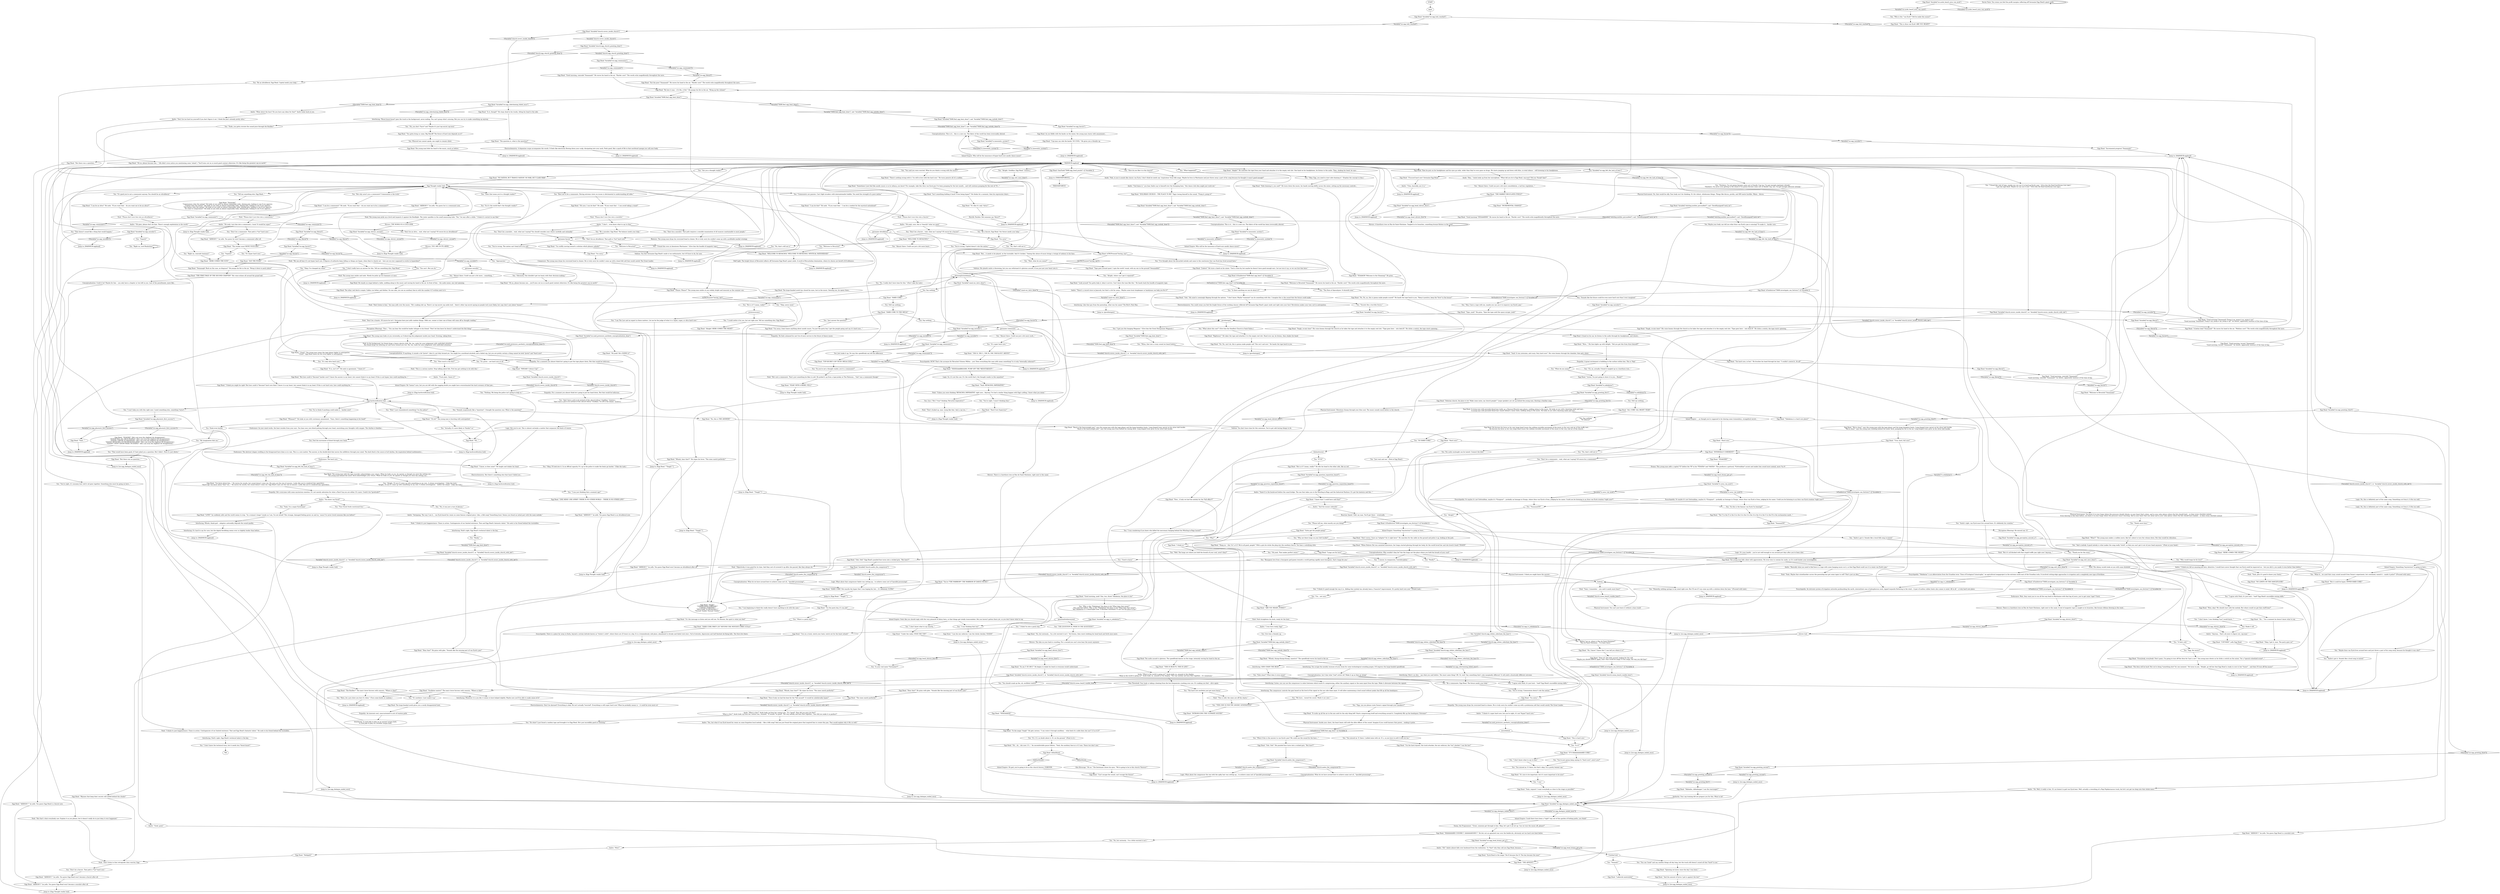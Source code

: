# ICE / EGGHEAD
# Side-dialogue. Has the Physical Instrument check that makes Andre's Composure dance check easier and initiates the TO:DO - Make Van Eyck's jam more hard core
# ==================================================
digraph G {
	  0 [label="START"];
	  1 [label="input"];
	  2 [label="You: (Lie.) \"But I *was* thinking 'Revachol imperative'!\""];
	  3 [label="Shivers: YOU ARE IN ITS ARMS."];
	  4 [label="Egg Head: Variable[\"ice.egg_shivers_second\"]"];
	  5 [label="Variable[\"ice.egg_shivers_second\"]", shape=diamond];
	  6 [label="!(Variable[\"ice.egg_shivers_second\"])", shape=diamond];
	  7 [label="Egg Head: \"YEAGHH!\" (He's not even the slightest bit disappointed.)\n\"YEAGH! KILL ALL RICH PEOPLE!\" (He's not even the slightest bit disappointed.)\n\"YEAGH! CAPITAL IS SALVATION!\" (He's not even the slightest bit disappointed.)\n\"YEAGH! REVACHOL IS FOR REVACHOLIANS!\" (He's not even the slightest bit disappointed.)\n\"YEAGH! I DON'T KNOW WHAT I'M DOING!\" (He's not even the slightest bit disappointed.)"];
	  8 [label="Endurance: As your mind works, the beat recedes from your ears. You hear your own blood pulsing through your head, nourishing your thoughts with oxygen. The rhythm is familiar..."];
	  9 [label="Physical Instrument: You know it in your lungs where the pressure should vibrate, in your heart that's alone, and in your solar plexus where the hits should land... so does every chordate animal...\nEven dancing to this beat before, you knew it in your lungs where the pressure wasn't bursting. And in your heart that was alone and in your solar plexus where the hits should have landed... so does every chordate animal:"];
	  10 [label="Egg Head: \"And the amount of lyrics I got is against the law!\""];
	  11 [label="Egg Head: \"Okay, I get it, man. The party goes on!\""];
	  12 [label="You: \"Is it?\""];
	  13 [label="Drama: This young man adds a capital *G* before the *H* in his *YEAGHs* and *AAGHs*. This produces a guttural, *Gottwaldian* accent and makes him sound more animal, more *in it*."];
	  14 [label="You: \"I think it's good enough the way it is. Adding that melody has already been a *massive* improvement. It's pretty hard core now.\" (Finish task.)"];
	  15 [label="Egg Head: \"ARE YOU READY, POSSE?!\""];
	  16 [label="Noid: Noid straightens his back, ready for the beat..."];
	  17 [label="Egg Head: \"I can do that!\" He nods. \"If you want that -- I can be a conduit for the mystical nationhood!\""];
	  18 [label="You: \"Be a fascist, Egg Head. Our future needs your help.\""];
	  19 [label="Andre: \"I don't... even know what to say to that.\""];
	  20 [label="You: \"Don't be a moralist. That path requires a sensible examination of all nuances unattainable to most people.\""];
	  21 [label="Jump to: [MAINHUB-egghead]"];
	  22 [label="Interfacing: The compressor controls the gain based on the level of the signal on the aux side-chain input. It will allow maintaining a loud sound without peaks that fill up all the headspace."];
	  23 [label="Egg Head: \"Hear that?\" He grins with glee. \"Sounds like the missing part of van Eyck's jam!\""];
	  24 [label="Egg Head: \"Hang on -- this *is* a 4.5! We're all good, people!\" With a grin he sticks the plug into the auxiliary line-in. You hear a satisfying click."];
	  25 [label="Egg Head: He furrows his brow as his very large head traces the sublime invisible movement of the music in the very real air of the stuffy tent...\nHe furrows his brow as his very large head traces the sublime invisible movement of the music in the very real air of the church..."];
	  26 [label="Egg Head: The young man bobs his head to the music, much as before."];
	  27 [label="Jump to: [MAINHUB-egghead]"];
	  28 [label="Jump to: [Egg Thought reader hub]"];
	  29 [label="Jump to: [Egg Thought reader hub]"];
	  30 [label="Egg Head: Variable[\"ice.egg_communist\"]"];
	  31 [label="Variable[\"ice.egg_communist\"]", shape=diamond];
	  32 [label="!(Variable[\"ice.egg_communist\"])", shape=diamond];
	  33 [label="Egg Head: \"It is, isn't it?!\" He nods in agreement. \"I knew it!\""];
	  34 [label="Egg Head: \"WHOAH! Culture Cop!\""];
	  35 [label="Inland Empire: He *seems* sure, but you are left with the nagging doubt you might have overestimated the hard coreness of that jam..."];
	  36 [label="You: \"I can't help you with this right now. I need something else, something *extra*...\""];
	  37 [label="Jump to: [Egg hardcoreification hub]"];
	  38 [label="You: \"Sounds suspiciously like a *question*. I thought the question was: What is the question?\""];
	  39 [label="You: \"So this is the famous van Eyck I'm hearing?\""];
	  40 [label="Jump to: [ice.egg_dialogue_ended_once]"];
	  41 [label="You: \"You missed an 'A' there. I yelled mine with six 'A'-s, so you have to yell it with six too.\""];
	  42 [label="You: \"Why is this *Yekokataa* the place to be? What does that mean?\"\n\"You said that before. Why is this *Yekokataa* the place to be? What does that mean?\"\n\"But Yekokataa is a catastrophe zone. A desolate wasteland. It can't be the place to be?\""];
	  43 [label="Egg Head: \"We're close!\" says the young man with the tape player and the large boiadeiro boots. Lung-shaped trees sprout on his silver belt buckle.\n\"We're close!\" says the young man standing behind the mixer deck, pumping his fist in the air. Lung-shaped trees grow on his silver belt buckle. "];
	  44 [label="Shivers: There is a hawthorn tree on Rue de Saint-Ghislaine, right next to the canal. A reel of magnetic tape is caught in its branches, like bronze ribbons blowing in the wind..."];
	  45 [label="Jump to: [ice.egg_dialogue_ended_once]"];
	  46 [label="You: \"No, I really don't have time for this.\" (Don't take the task.)"];
	  47 [label="You: \"Good to know.\""];
	  48 [label="Noid: \"But that's what everybody saw. Explain it as you please, but it doesn't really do to just deny it ever happened.\""];
	  49 [label="Andre: \"Basically what you need to find here is a tape with some banging music on it, so that Egg Head could use it to remix van Eyck's jam.\""];
	  50 [label="Egg Head: \"Whooh, hear that?!\" He wipes his brow. \"The sines match perfectly!\""];
	  51 [label="Acele: \"Hey...\" Acele looks up from her microphone. \"What did you do to Egg Head, cop-man? Did you *break* him?\""];
	  52 [label="You: \"Just wait and see.\" (Nod at Egg Head.)"];
	  53 [label="Egg Head: Variable[\"ice.egg_greeting_second\"]"];
	  54 [label="Variable[\"ice.egg_greeting_second\"]", shape=diamond];
	  55 [label="!(Variable[\"ice.egg_greeting_second\"])", shape=diamond];
	  56 [label="Egg Head: Variable[\"ice.egg_hub_reached\"]"];
	  57 [label="Variable[\"ice.egg_hub_reached\"]", shape=diamond];
	  58 [label="!(Variable[\"ice.egg_hub_reached\"])", shape=diamond];
	  59 [label="You: \"It's good you're not a communist anyway. You should be an ultraliberal.\""];
	  60 [label="You: \"Communists are pansies. Can't fight invaders with internationalist babble. You need the strength of a pure nation.\""];
	  61 [label="You: \"Best not to be a communist. Having extreme views on issues is detrimental to understanding all sides.\""];
	  62 [label="Egg Head: \"But... it needs to be played, on the turntable. And it's broken.\" Seeing this abuse of music brings a twinge of sadness to his face."];
	  63 [label="Egg Head: \"Look around! You gotta help it, help it survive. Can't leave the tune like this.\" He hands back the bundle of magnetic tape."];
	  64 [label="Egg Head: \"No. No, no, this is gonna make people scared!\" He hands the tape back to you. \"Keep it positive, keep the *love* in the house!\""];
	  65 [label="Acele: \"What is this?\" Acele looks up from her contact mic. \"It's *good*. How did you guys do that?\"\n\"What is this?\" Acele looks up from her contact mic, stunned. \"It sounds *so good*. The way melody and bass flow together... how did you make it so perfect?\""];
	  66 [label="You: \"Do what? I just found a random tape and brought it to Egg Head. He's just incredibly good at remixing.\""];
	  67 [label="You: \"The Horn of Apocalypse. It draweth near.\""];
	  68 [label="Egg Head: \"Good morning, comrade! Yeaaaaaah!\" He waves his hand in the air. \"Harder core!\" The words echo magnificently throughout the nave."];
	  69 [label="Egg Head: \"Oscillator matrix?\" The man's brow furrows with concern. \"Where is that?\""];
	  70 [label="Empathy: An innocent soul, unaccustomed to acts of wanton guile."];
	  71 [label="Interfacing: A cruel joke to play on an earnest torque dork.\nA cruel joke to play on a brother torque dork.
"];
	  72 [label="Noid: \"That's fucked up, man. Lying like that. And a cop too...\""];
	  73 [label="Jump to: [Egg Thought reader hub]"];
	  74 [label="You: \"It's only ultra hard core.\""];
	  75 [label="You: \"It's proto -- not hard core at all.\""];
	  76 [label="Noid: The young man smiles and nods. Slowly he picks up two hammers at once."];
	  77 [label="Jump to: [MAINHUB-egghead]"];
	  78 [label="You: \"Wait! I just remembered something! I'm the police!\""];
	  79 [label="You: \"Actually, it's more likely to *hinder* us.\""];
	  80 [label="Egg Head: \"Oh...\""];
	  81 [label="Egg Head: \"No, this is THE ANSWER!\""];
	  82 [label="You: \"You're just gonna keep saying it's *hard core*, aren't you?\""];
	  83 [label="Inland Empire: Could there have been a *right* way out of this garden of forking paths, you think?"];
	  84 [label="Egg Head: \"It's nice to be important, but it's more important to be nice!\""];
	  85 [label="You: \"I was wondering if you knew who killed the mercenary hanging behind the Whirling-in-Rags hostel?\""];
	  86 [label="Egg Head: \"Gotta get the people going!\""];
	  87 [label="Jump to: [ice.egg_dialogue_ended_once]"];
	  88 [label="Egg Head: \"Oh, I know! I know this! I can tell you where it is!\""];
	  89 [label="Interfacing: Like that guy from the pawnshop, what was his name? The Bird's Nest Roy."];
	  90 [label="Jump to: [ice.egg_dialogue_ended_once]"];
	  91 [label="THEENDFORYOU"];
	  92 [label="Egg Head: \"NO LIMITS ON THE DANCEFLOOR!\""];
	  93 [label="Interfacing: Noid's right, Egg Head's technical talent is the key."];
	  94 [label="Inland Empire: Something *mysterious* is going on here..."];
	  95 [label="Egg Head: Variable[\"ice.egg_greeting_third\"]"];
	  96 [label="Variable[\"ice.egg_greeting_third\"]", shape=diamond];
	  97 [label="!(Variable[\"ice.egg_greeting_third\"])", shape=diamond];
	  98 [label="You: \"Don't be a fascist... wait, what am I saying? Of course be a fascist!\""];
	  99 [label="Jump to: [Egg Thought reader hub]"];
	  100 [label="Jump to: [MAINHUB-egghead]"];
	  101 [label="You: \"You're wrong. Capital doesn't rule the nation.\""];
	  102 [label="You: \"Welcome to Revachol!\""];
	  103 [label="Egg Head: \"WELCOME TO REVACHOL! WELCOME TO REVACHOL! MYSTICAL NATIONHOOD!\""];
	  104 [label="Jump to: [MAINHUB-egghead]"];
	  105 [label="Jump to: [givethetapes]"];
	  106 [label="Physical Instrument: Inside your chest, the heart beats still with the after-effects of the sound. Imagine if you could harness that power... making it pulse."];
	  107 [label="Egg Head: \"Ooh.\" His mind is seemingly flipping through the options. \"I don't know. Maybe *someone* can do something with this. I imagine this is the sound that the future could make.\""];
	  108 [label="Jump to: [MAINHUB-egghead]"];
	  109 [label="Jump to: [MAINHUB-egghead]"];
	  110 [label="Conceptualization: This is it... this is a new era. The fabric of the world has been irrevocably altered."];
	  111 [label="Egg Head: \"Welcome to Revachol! Yeaaaaaah!\""];
	  112 [label="Egg Head: Variable[\"tc.arno_van_eyck\"]"];
	  113 [label="Variable[\"tc.arno_van_eyck\"]", shape=diamond];
	  114 [label="!(Variable[\"tc.arno_van_eyck\"])", shape=diamond];
	  115 [label="Conceptualization: Isn't that what *real* artists do? Make it up as they go along?"];
	  116 [label="Inland Empire: ....as though you're supposed to be sharing some tremendous, evangelical secret..."];
	  117 [label="Egg Head: \"There's nothing wrong with it. I'm still in love with the hard core.\" He turns pensive all of a sudden."];
	  118 [label="Egg Head: \"I can be a communist!\" He nods. \"If you want that -- do you want me to be a communist?!\""];
	  119 [label="Noid: \"Please don't turn him into a communist.\""];
	  120 [label="Egg Head: \"Yeah! REVACHOL IMPERATIVE!\""];
	  121 [label="Egg Thought reader hub"];
	  122 [label="You: \"Don't be a communist. That path is *too* hard core.\""];
	  123 [label="Egg Head: \"HERE COMES THE SUN!\""];
	  124 [label="You: \"Superb!\""];
	  125 [label="You: \"Alright. Goodbye, Egg Head.\" [Leave.]"];
	  126 [label="Andre: \"Uhm, basically, yes it is.\""];
	  127 [label="Egg Head: \"YeaaaaaGH!\""];
	  128 [label="Egg Head: \"True, hard, full core!\""];
	  129 [label="Empathy: He feels ashamed he can't be of more service to the future of dance music."];
	  130 [label="You: \"Before I go on, where is Rue de Saint-Ghislaine?\"\n\"Rue de Saint-Ghislaine... I've been there.\""];
	  131 [label="You: \"No, but seriously... I'm a little worried it isn't.\""];
	  132 [label="shivers hub"];
	  133 [label="You: \"Bourgeois love from a bourgeois god-queen towards a world getting rapidly more bourgeois, that's lungs for you.\""];
	  134 [label="Conceptualization: Why wouldn't they be? Are the lungs not the place where you hold the breath of your soul?"];
	  135 [label="Egg Head: \"THE ADVENT!\""];
	  136 [label="Noid: \"I think it's just happenstance. Chaos in action. Contingencies of our limited existence. That and Egg Head's fantastic talent.\" He nods to his friend behind the turntables."];
	  137 [label="Endurance: Wait, they want you to run all the way back to Martinaise with that leg of yours, just to get some 'tape'? Ouch."];
	  138 [label="You: Give him a thumbs up."];
	  139 [label="Egg Head: \"I can be an ultra!\" He nods. \"If you want that -- do you want me to be an ultra?!\""];
	  140 [label="You: \"You're wrong. The nation can't bend all to its will.\""];
	  141 [label="Half Light: The bright future of Revachol reflects off Germaine Egg Head's giant smile. A world of Revacholian domination, where its shores are bereft of ill influence."];
	  142 [label="You: \"Obviously. One shouldn't get too hasty with their decision-making.\""];
	  143 [label="Egg Head: Variable[\"church.ravers_inside_church\"]"];
	  144 [label="Variable[\"church.ravers_inside_church\"]", shape=diamond];
	  145 [label="!(Variable[\"church.ravers_inside_church\"])", shape=diamond];
	  146 [label="You: \"Wait, what do you mean?\""];
	  147 [label="You: \"Alright, where can I get it repaired?\""];
	  148 [label="Interfacing: SIDE-CHAIN THE BEAT!"];
	  149 [label="Interfacing: Listen, you can use the compressor to select between which track it's compressing, either the auxiliary signal or the main input from the tape. Make it alternate between the signals."];
	  150 [label="Inland Empire: Who will be the innocence of hard-core anodic dance music?"];
	  151 [label="MAINHUB-egghead"];
	  152 [label="You: \"Are you a thought reader?\""];
	  153 [label="Noid: The young man picks up a level and inspects it against the floodlight. The water sparkles in the small measuring tube. \"Yes,\" he says after a while. \"I think it's correct to say that.\""];
	  154 [label="Egg Head: \"I'm sorry.\""];
	  155 [label="You: \"I could settle it for you, but not right now. Tell me something else, Egg Head.\""];
	  156 [label="You: \"Okay, I've changed my mind.\""];
	  157 [label="You: Try to think if anything could make it... harder-core?"];
	  158 [label="Jump to: [MAINHUB-egghead]"];
	  159 [label="Jump to: [MAINHUB-egghead]"];
	  160 [label="You: \"Yeaaaah!\""];
	  161 [label="Egg Head: \"Good morning, yeah! One, two, three! Yekokataa, the place to be!\""];
	  162 [label="Egg Head: \"I'm the party boy, it's my job!\""];
	  163 [label="You: \"What is a party boy?\""];
	  164 [label="Egg Head: \"What?!\" The young man makes a sudden move, like he's about to turn the volume down. But that would be ridiculous."];
	  165 [label="Egg Head: \"Wow, okay! We should start with the melody. But where would we get that stuff from?\""];
	  166 [label="You: \"I don't know. I was thinking *you* would know...\""];
	  167 [label="You: \"Really?\""];
	  168 [label="Untitled hub"];
	  169 [label="Logic: What about that compressor Andre was setting up... to achieve some sort of *parallel processing*."];
	  170 [label="Egg Head: Variable[\"TASK.find_egg_beat_done\"]"];
	  171 [label="Variable[\"TASK.find_egg_beat_done\"]", shape=diamond];
	  172 [label="!(Variable[\"TASK.find_egg_beat_done\"])", shape=diamond];
	  173 [label="Egg Head: \"Yeagh, re-mix time!\" His voice booms through the church as he takes the tape and attaches it to the empty reel slot. \"Tape goes here -- into deck B.\" He clicks a switch, the tape starts spinning..."];
	  174 [label="Egg Head: \"Listen, I'm just going to show it to you... Ready?\""];
	  175 [label="Andre: \"I was born ready, Egg!\""];
	  176 [label="Egg Head: \"Oh sure, I can do that!\" He nods. \"If you want that -- I can avoid taking a stand!\""];
	  177 [label="Noid: \"Please don't turn him into a moralist.\""];
	  178 [label="Jump to: [MAINHUB-egghead]"];
	  179 [label="Egg Head: Variable[\"church.egg_church_greeting_done\"]"];
	  180 [label="Variable[\"church.egg_church_greeting_done\"]", shape=diamond];
	  181 [label="!(Variable[\"church.egg_church_greeting_done\"])", shape=diamond];
	  182 [label="Physical Instrument: Vibrations thump through your blue soul. The music sounds much better in the church."];
	  183 [label="Egg Head: \"Tape goes around spool. I spin the world 'round, with my mic in the ground! Yeeaaaahhh!\""];
	  184 [label="You: \"What about this one?\" (Give him the Smallest Church in Saint-Saëns.)"];
	  185 [label="Egg Head: \"No. No, can't do, this is gonna make people sad! This isn't sad-core.\" He hands the tape back to you."];
	  186 [label="Egg Head: \"Wow...\" His face lights up with delight. \"Did you get this from Arno himself?\""];
	  187 [label="Egg Head: \"Yeah! It was awesome, and scary. Very hard core!\" His voice booms through the chamber, then gets silent."];
	  188 [label="Egg Head: \"Ooh. Ooh!\" His puzzled face turns into a wicked grin. \"But how?!\""];
	  189 [label="Pain Threshold: Your body is taking a beating from the low frequencies crashing over you. It's making you feel... alive again."];
	  190 [label="Egg Head: The audio assault is glorious. The speedfreak dances on the stage, intensely waving his hand in the air."];
	  191 [label="Egg Head: IsKimHere()"];
	  192 [label="IsKimHere()", shape=diamond];
	  193 [label="!(IsKimHere())", shape=diamond];
	  194 [label="You: \"THE QUESTION IS, WHAT IS THE QUESTION?!\""];
	  195 [label="Egg Head: \"Isn't something holding it back? From being hyper?\" He thinks for a moment, then his expression clears..."];
	  196 [label="Andre: \"Oh yeah, turn him into a communist, c'mon! It would be super!\""];
	  197 [label="Noid: In the background, his friend drops a heavy electric drill. He, too, waits for your judgement with undivided attention.\nHis friend drops his loitering act and turns toward you two. He, too, waits for your judgement with undivided attention.
"];
	  198 [label="You: \"I don't really have an answer for this. Tell me something else, Egg Head.\""];
	  199 [label="Egg Head: \"But how could it *become* harder-core? I know the answer in my heart, but cannot think it in my head. If this is not hyper, how could anything be...\""];
	  200 [label="Andre: \"You know van Eyck?\""];
	  201 [label="You: \"You can *yeah* and say random things all day long, but the track still doesn't sound all that *hard* to me.\""];
	  202 [label="Egg Head: \"Lakierski materialski!\""];
	  203 [label="Jump to: [ice.egg_dialogue_ended_once]"];
	  204 [label="Egg Head: Variable[\"ice.egg_shivers_third\"]"];
	  205 [label="Variable[\"ice.egg_shivers_third\"]", shape=diamond];
	  206 [label="!(Variable[\"ice.egg_shivers_third\"])", shape=diamond];
	  207 [label="You: Say nothing."];
	  208 [label="Egg Head: \"ONE MIND! ONE SPIRIT! THERE IS NO OTHER WORLD -- THERE IS NO OTHER LIFE!\""];
	  209 [label="Egg Head: \"COP-MAN!\" yells Egg Head."];
	  210 [label="Jump to: [MAINHUB-egghead]"];
	  211 [label="You: \"Don't be a moralist... wait, what am I saying? You should consider your choice carefully and rationally.\""];
	  212 [label="Egg Head: Variable[\"ice.egg_physinstr_first_success\"]"];
	  213 [label="Variable[\"ice.egg_physinstr_first_success\"]", shape=diamond];
	  214 [label="!(Variable[\"ice.egg_physinstr_first_success\"])", shape=diamond];
	  215 [label="Jump to: [givethetapes]"];
	  216 [label="You: \"Andre's got it. Sounds like a local folk song re-mixed.\""];
	  217 [label="Egg Head: Variable[\"TASK.find_egg_melody_done\"]"];
	  218 [label="Variable[\"TASK.find_egg_melody_done\"]", shape=diamond];
	  219 [label="!(Variable[\"TASK.find_egg_melody_done\"])", shape=diamond];
	  220 [label="Egg Head: \"The Arno will be back! But we're doing *something else* for one moment.\" He turns to you. \"Alright, go tell her that Egg Head is ready to rave to her *tunes* -- and then I'll turn off the music!\""];
	  221 [label="Egg Head: Variable[\"ice.egg_communist\"]"];
	  222 [label="Variable[\"ice.egg_communist\"]", shape=diamond];
	  223 [label="!(Variable[\"ice.egg_communist\"])", shape=diamond];
	  224 [label="You: \"You should crank up the, uh, oscillator matrix.\""];
	  225 [label="Egg Head: \"Cop-man can ride the knobs! SO COOL.\" He gives you a thumbs up."];
	  226 [label="You: \"You said you were worried. What do you think is wrong with the music?\""];
	  227 [label="You: \"Almost there. Could use just a bit more work...\""];
	  228 [label="Jump to: [MAINHUB-egghead]"];
	  229 [label="Endurance: The abstract shapes swelling in the foreground have done so in vain. This is a core matter. The answer, in the double-kick that moves the millilitres through your mind. The dark thud is the source of all rhythm, the inspiration behind mathematics..."];
	  230 [label="You: \"No, it was just a turn of phrase.\""];
	  231 [label="Egg Head: Variable[\"ice.egg_perception_missed_a\"]"];
	  232 [label="Variable[\"ice.egg_perception_missed_a\"]", shape=diamond];
	  233 [label="!(Variable[\"ice.egg_perception_missed_a\"])", shape=diamond];
	  234 [label="Encyclopedia: An intricate system of irrigation networks pockmarking the earth, intermittent seas of phosphorous mud, ripped tarpaulin fluttering in the wind... A pair of molten rubber boots also comes to mind. All in all -- a truly hard core place."];
	  235 [label="Egg Head: \"HARD CORE PARTY 25/7 BEYOND THE WINTER'S ORBIT STYLE!\""];
	  236 [label="Egg Head: \"Hard core!\""];
	  237 [label="Conceptualization: Could it be? Maybe for him -- you only have a chapter or two left in you. Last of the penultimate, more like..."];
	  238 [label="Authority: Your cop training did not prepare you for this. What to do?"];
	  239 [label="questionittotheveryend"];
	  240 [label="You: \"Why would lungs be for love?\""];
	  241 [label="You: \"Maybe Arno van Eyck lives around here and just threw a part of his song away, because he thought it was shit?\""];
	  242 [label="Andre: \"Anyway... That's all yours to figure out, cop-man.\""];
	  243 [label="You: \"Honestly, nothing springs to my mind right now. But I'll see if I can come up with a solution down the lane.\" (Proceed with task.)"];
	  244 [label="Egg Head: \"I'm sorry.\""];
	  245 [label="Electrochemistry: But there's something else that hasn't failed you..."];
	  246 [label="You: \"How do you like it in the church?\""];
	  247 [label="Egg Head: \"Righteous!\" He takes the tape and attaches it to the empty reel slot. Hand over ear, he listens, then shakes his head:"];
	  248 [label="Jump to: [Egg Head: \"\"Yeagh!\"\"]"];
	  249 [label="You: \"What if this is the answer to van Eyck's jam? We could use the sound for the bass...\""];
	  250 [label="Egg Head: Variable[\"church.andre_the_compressor\"]"];
	  251 [label="Variable[\"church.andre_the_compressor\"]", shape=diamond];
	  252 [label="!(Variable[\"church.andre_the_compressor\"])", shape=diamond];
	  253 [label="Egg Head: \"Side-chaining it, you said?\" He turns down the music, his hands moving deftly across the mixer, setting up the necessary controls..."];
	  254 [label="Egg Head: \"INTRODUCING THE ULTIMATE SOUND!\""];
	  255 [label="Egg Head: \"DOLORIAN CHURCH -- THE PLACE TO BE!\" Egg's losing himself in the sound. \"Pump it, pump it!\""];
	  256 [label="Egg Head: The other reel deck is empty. Cables run hither and thither. On one side, you see an auxiliary line-in with the number 4.5 written next to it."];
	  257 [label="You: \"Sounds like a horrible future.\""];
	  258 [label="Encyclopedia: Or maybe it's not Gottwaldian, maybe it's *Oranjese* -- probably an homage to Oranje, where Arno van Eyck is from, judging by his name. Could you be listening to an Arno van Eyck creation *right now*?"];
	  259 [label="Egg Head: \"Now if only we had the beat for the *full assault*. It would be unbelievably hyper!\""];
	  260 [label="Egg Head: \"But is it? I mean, really?\" He tilts his head to the other side, like an owl."];
	  261 [label="Egg Head: \"NO NATION, BUT TRANCE NATION! NO WAR, BUT CLASS WAR!\""];
	  262 [label="Shivers: THE WORLD IS A COLD SINK."];
	  263 [label="Egg Head: \"It's like it's only *ultra*.\""];
	  264 [label="Endurance: The hard core."];
	  265 [label="Egg Head: \"Sometimes I just feel like anodic music is in its infancy, you know? For example, take this Arno van Eyck jam I've been pumping for the last month... and will continue pumping for the rest of '51...\""];
	  266 [label="Egg Head: \"It's the message so listen and you will see. No illusion, the spirit is what you feel!\""];
	  267 [label="Egg Head: \"Yeah, request! I want everybody as close to the stage as possible!\""];
	  268 [label="You: \"I don't know what to say exactly...\""];
	  269 [label="Andre: \"And the mosaic sidewalk.\""];
	  270 [label="Jump to: [MAINHUB-egghead]"];
	  271 [label="Empathy: A great excitement is bubbling to the surface within him. This is *big*."];
	  272 [label="Egg Head: A young man with peroxide blond hair holds up a Harmon-Wowshi tape player, nodding along to the music. He looks at you with a knowing smile and says...\nA young man with peroxide blond hair stands behind a mixer deck, nodding along to the music. He looks at you with a knowing smile and says...
"];
	  273 [label="You: \"Thank you for the story.\""];
	  274 [label="Egg Head: \"Eyck-Head to the mega! The K became the G! The boy became the man!\""];
	  275 [label="Noid: \"Yeah. Maybe that streethawker across the pawnshop has got some tapes to sell? That's just an idea.\""];
	  276 [label="Egg Head: Variable[\"church.andre_the_compressor\"]"];
	  277 [label="Variable[\"church.andre_the_compressor\"]", shape=diamond];
	  278 [label="!(Variable[\"church.andre_the_compressor\"])", shape=diamond];
	  279 [label="Jump to: [MAINHUB-egghead]"];
	  280 [label="Jump to: [ice.egg_dialogue_ended_once]"];
	  281 [label="Egg Head: Variable[\"church.ravers_inside_church\"]"];
	  282 [label="Variable[\"church.ravers_inside_church\"]", shape=diamond];
	  283 [label="!(Variable[\"church.ravers_inside_church\"])", shape=diamond];
	  284 [label="Noid: \"Please don't turn him into an ultraliberal.\""];
	  285 [label="Jump to: [Egg Thought reader hub]"];
	  286 [label="germaine moralist"];
	  287 [label="Jump to: [MAINHUB-egghead]"];
	  288 [label="Egg Head: \"Yeah...\""];
	  289 [label="You: \"I got you this banging Megamix.\" (Give him the Great Doorgunner Megamix.)"];
	  290 [label="Egg Head: \"Whooh, hear that?!\" He wipes his brow. \"The sines match perfectly!\""];
	  291 [label="Egg Head: \"Too hard core, in fact.\" He brushes his hand through his hair. \"I couldn't control it. At all!\""];
	  292 [label="You: *Side-chain*? What does it even mean?"];
	  293 [label="You: \"The hard core aesthetic just got more bassy.\""];
	  294 [label="Noid: \"This is wild, the sines are off the charts.\""];
	  295 [label="Kim Kitsuragi: \"Oh no.\" The lieutenant closes his eyes. \"We're going to be in this church *forever*.\""];
	  296 [label="Inland Empire: Oh god, you're going to be in this church forever. FOREVER."];
	  297 [label="Egg Head: \"The fluxifier?\" The man's brow furrows with concern. \"Where is that?\""];
	  298 [label="You: \"Here, let a pro show you how it's done.\" (Turn some knobs at random.)"];
	  299 [label="Noid: \"He's not a communist. That's just something he likes to yell. He picked it up from a tape-jockey at The Paliseum... *she* was a communist though.\""];
	  300 [label="Egg Head: \"Yeaaargh!\"\n\"Communism rules the nation!\" He looks at you with an almost impossibly wide, shining grin, looking to see if you approve.\n\"Capital rules the nation!\" He looks at you with an almost impossibly wide, shining grin, looking to see if you approve.\n\"The nation rules the nation!\" He looks at you with an almost impossibly wide, shining grin, looking to see if you approve.\n\"It's time to compromise!\" He looks at you with an almost impossibly wide, shining grin, looking to see if you approve."];
	  301 [label="You: Feel the movement of blood through your head."];
	  302 [label="Jump to: [MAINHUB-egghead]"];
	  303 [label="You: \"Who is this \"van Eyck\"? Did he make this music?\""];
	  304 [label="Egg Head: Variable[\"ice.egg_dialogue_ended_once\"]"];
	  305 [label="Variable[\"ice.egg_dialogue_ended_once\"]", shape=diamond];
	  306 [label="!(Variable[\"ice.egg_dialogue_ended_once\"])", shape=diamond];
	  307 [label="Perception (Hearing): He missed one 'A'!"];
	  308 [label="Egg Head: \"ALL CORE! ALL RIGHT! YEAH!\""];
	  309 [label="Egg Head: \"Two on a track, watch your back, watch out for the heart attack!\""];
	  310 [label="You: \"It feels cold.\""];
	  311 [label="You: \"But is it? I mean, really?\""];
	  312 [label="Egg Head: \"IT'S HAAAAAAAAARD CORE!\""];
	  313 [label="Encyclopedia: Or maybe it's not Gottwaldian, maybe it's *Oranjese* -- probably an homage to Oranje, where Arno van Eyck is from, judging by his name. Could you be listening to an Arno van Eyck creation *right now*?"];
	  314 [label="You: \"IT IS!\""];
	  315 [label="Egg Head: \"I am the mic enforcer, I am the chicks checker, YEAGH!\""];
	  316 [label="You: Say nothing.\n*El silencio*."];
	  317 [label="Andre: \"Good, good.\""];
	  318 [label="Noid: \"Objectively, it was good for its time. And they sort of screwed it up after she passed, like they always do.\""];
	  319 [label="You: \"Andre's got it. Sounds like a local song re-mixed.\""];
	  320 [label="Egg Head: IsTaskActive(\"TASK.investigate_sea_fortress\")--[[ Variable[ ]]"];
	  321 [label="IsTaskActive(\"TASK.investigate_sea_fortress\")--[[ Variable[ ]]", shape=diamond];
	  322 [label="!(IsTaskActive(\"TASK.investigate_sea_fortress\")--[[ Variable[ ]])", shape=diamond];
	  323 [label="You: \"What do you mean?\""];
	  324 [label="You: \"Be a moralist, Egg Head. The balance needs your help.\""];
	  325 [label="Volition: You feel Germaine Egg Head's smile is too enthusiastic, but it'll have to do, for now."];
	  326 [label="Egg Head: \"THE FIRST PAGE OF THE SECOND CHAPTER!\" His voice echoes all around the grand hall."];
	  327 [label="Egg Head: \"Tape, yeah!\" He grins. \"Spin the tape until the space escape, yeah!\""];
	  328 [label="Egg Head: \"J'adore!\" He turns a knob on his mixer. \"God is close by, but maybe he doesn't have good enough ears. Let me turn it up, so we can lure him here.\""];
	  329 [label="Egg Head: \"THIS IS BEAUTY, THIS IS LIFE!\""];
	  330 [label="You: The audio onslaught can be tamed. Connect the dots."];
	  331 [label="You: Variable[\"church.egg_whitec_sidechain_the_bass\"]"];
	  332 [label="Variable[\"church.egg_whitec_sidechain_the_bass\"]", shape=diamond];
	  333 [label="!(Variable[\"church.egg_whitec_sidechain_the_bass\"])", shape=diamond];
	  334 [label="You: \"Is there anything we can do about it?\""];
	  335 [label="Jump to: [MAINHUB-egghead]"];
	  336 [label="Egg Head: \"YEAH! WITH A REBEL YELL!\""];
	  337 [label="You: \"I am The Law and an expert in these matters. Let me be the judge of what it is: hyper, super, or ultra hard core.\""];
	  338 [label="Noid: \"We can all hear it's not hyper hard core. If figures of authority keep telling us things are hyper, when they're clearly not -- how are we ever supposed to evolve to hyperdom?\""];
	  339 [label="Encyclopedia: RCM? That's the acronym for Revachol Citizens Militia -- you! Does everything this man yells mean something? Is it truly *internally coherent*?"];
	  340 [label="Jump to: [Egg Head: \"\"Yeagh!\"\"]"];
	  341 [label="Egg hardcoreification hub"];
	  342 [label="Empathy: He's overcome with some mysterious emotion. It's not merely adoration for what a Hard Cop you are either. It's more. Could it be *gratitude*?"];
	  343 [label="You: \"YeaaaaaaGH!\""];
	  344 [label="You: \"I am beginning to think this really doesn't have anything to do with the case.\""];
	  345 [label="Egg Head: \"Under the radar, OVER THE TOP!\""];
	  346 [label="Jump to: [THEENDFORYOU]"];
	  347 [label="You: Still say nothing."];
	  348 [label="Conceptualization: What do we have around here to achieve some sort of... *parallel processing*..."];
	  349 [label="huborg"];
	  350 [label="Interfacing: Noid's right, Egg Head's technical talent is the key."];
	  351 [label="Noid: \"Please don't turn him into a fascist.\""];
	  352 [label="Composure: The young man drops his oversized head in shame. He is truly sorry he couldn't come up with a heart-felt yell that would satisfy The Great Leader."];
	  353 [label="You: \"Almost there. Could use just a bit more... something...\""];
	  354 [label="Egg Head: \"Please. Please?\" The young man smiles at you widely, bright and innocent as the summer sun."];
	  355 [label="Volition: His pleaful smile is disarming, but you can withstand it's glorious assault, if you just put your heart into it."];
	  356 [label="Logic: What about the compressor the one with the spiky hair was setting up... to achieve some sort of *parallel processing*..."];
	  357 [label="Egg Head: \"Whooh, thump-thump-thump, maestro!\" The speedfreak waves his hand in the air."];
	  358 [label="Egg Head: Variable[\"tc.innocentic_system\"]"];
	  359 [label="Variable[\"tc.innocentic_system\"]", shape=diamond];
	  360 [label="!(Variable[\"tc.innocentic_system\"])", shape=diamond];
	  361 [label="You: \"It's 3.5, no doubt about it. It's on the ground.\" (Point to it.)"];
	  362 [label="Jump to: [MAINHUB-egghead]"];
	  363 [label="Egg Head: \"Eat the poor! Yeaaaaaah!\" He waves his hand in the air. \"Harder core!\" The words echo magnificently throughout the nave."];
	  364 [label="Egg Head: \"Incremental progress! Yeaaaaaah!\""];
	  365 [label="You: \"It's nowhere. I just made it up.\""];
	  366 [label="Egg Head: \"Hard core.\""];
	  367 [label="You: \"I was thinking that too!\""];
	  368 [label="You: \"Does that mean you're a thought reader?\""];
	  369 [label="You: \"Tell me something else, Egg Head...\""];
	  370 [label="Logic: But you're not. This is almost certainly a matter that surpasses the limits of reason."];
	  371 [label="Jump to: [Egg hardcoreification hub]"];
	  372 [label="Egg Head: \"I'm the hard rhymer, the track attacker, the mic enforcer, the *six* checker! I am the law!\""];
	  373 [label="Egg Head: Variable[\"ice.egg_question_isquestion_heard\"]"];
	  374 [label="Variable[\"ice.egg_question_isquestion_heard\"]", shape=diamond];
	  375 [label="!(Variable[\"ice.egg_question_isquestion_heard\"])", shape=diamond];
	  376 [label="Egg Head: \"This is Arno van Eyck! ARE YOU READY?\""];
	  377 [label="Egg Head: Variable[\"church.ravers_inside_church\"]  or  Variable[\"church.ravers_inside_church_with_lab\"]"];
	  378 [label="Variable[\"church.ravers_inside_church\"]  or  Variable[\"church.ravers_inside_church_with_lab\"]", shape=diamond];
	  379 [label="!(Variable[\"church.ravers_inside_church\"]  or  Variable[\"church.ravers_inside_church_with_lab\"])", shape=diamond];
	  380 [label="You: \"Uh, no, actually I found it tangled up in a hawthorn tree...\""];
	  381 [label="Andre: \"Oh geez, please don't do that. There's enough exploitation in the world.\""];
	  382 [label="Egg Head: \"AIIIIIGH!!!\" he yells. You guess Egg Head won't become a fascist after all."];
	  383 [label="Egg Head: \"THE MARKET REGULATES ITSELF!\""];
	  384 [label="Egg Head: \"WELCOME TO REVACHOL!\""];
	  385 [label="Egg Head: Variable[\"church.egg_whitec_sidechain_the_bass\"]"];
	  386 [label="Variable[\"church.egg_whitec_sidechain_the_bass\"]", shape=diamond];
	  387 [label="!(Variable[\"church.egg_whitec_sidechain_the_bass\"])", shape=diamond];
	  388 [label="Conceptualization: What do we have around here to achieve some sort of... *parallel processing*..."];
	  389 [label="Egg Head: Variable[\"TASK.find_egg_beat_done\"]  and  Variable[\"TASK.find_egg_melody_done\"]"];
	  390 [label="Variable[\"TASK.find_egg_beat_done\"]  and  Variable[\"TASK.find_egg_melody_done\"]", shape=diamond];
	  391 [label="!(Variable[\"TASK.find_egg_beat_done\"]  and  Variable[\"TASK.find_egg_melody_done\"])", shape=diamond];
	  392 [label="Egg Head: \"Oh... oh... she uses 3.5...\" An uncomfortable pause follows. \"Yeah, the auxiliary line-in is 4.5 mm. These two don't mix.\""];
	  393 [label="Egg Head: Variable[\"ice.egg_moralist\"]"];
	  394 [label="Variable[\"ice.egg_moralist\"]", shape=diamond];
	  395 [label="!(Variable[\"ice.egg_moralist\"])", shape=diamond];
	  396 [label="You: \"But why aren't you a communist? Communism is the truth.\""];
	  397 [label="Noid: \"Unless you were thinking 'REVACHOL IMPERATIVE' right now... Anyway, I've had a similar thing happen with Egg's yelling, I know what you mean.\""];
	  398 [label="Egg Head: \"AIIIIIGH!!!\" he yells. You guess he won't become a communist after all."];
	  399 [label="You: \"You're right, I wasn't thinking that.\""];
	  400 [label="Empathy: The young man drops his oversized head in shame. He is truly sorry he couldn't come up with a proletarian yell that would satisfy The Great Leader."];
	  401 [label="Egg Head: Variable[\"whirling.necktie_personified\"]  and  CheckEquipped(\"neck_tie\")"];
	  402 [label="Variable[\"whirling.necktie_personified\"]  and  CheckEquipped(\"neck_tie\")", shape=diamond];
	  403 [label="!(Variable[\"whirling.necktie_personified\"]  and  CheckEquipped(\"neck_tie\"))", shape=diamond];
	  404 [label="Egg Head: \"Spinning out lyrics since the day I was born.\""];
	  405 [label="Encyclopedia: There is a place far away in Katla, beyond a certain latitude known as *winter's orbit*, where there are 25 hours in a day. It is a tremendously cold place, abandoned to drunks and failed rock stars. Full of eternite, depression and half finished ski flying hills. The Suru live there."];
	  406 [label="Egg Head: \"I knew that! I could have said that!\""];
	  407 [label="shiveringtowardchoice"];
	  408 [label="Interfacing: Here's an idea -- say what you said before. The exact same thing! OR. Or, wait! Say something that's only marginally different! It will yield a drastically different outcome."];
	  409 [label="Egg Head: \"HARD CORE TO THE MEGA!\""];
	  410 [label="Egg Head: \"HARD CORE!\""];
	  411 [label="You: \"Well. The lungs are where you hold the breath of your soul, aren't they?\""];
	  412 [label="Andre: \"There's a record store in Jamrock, but that's a bit far away... Maybe some local shopkeeper or handyman can help you fix it?\""];
	  413 [label="Andre: \"What about the bass? Do you have any ideas for that?\" Andre looks back at you."];
	  414 [label="Noid: \"Yeah, plus it's good to know your limits.\""];
	  415 [label="Egg Head: Variable[\"ice.egg_fascist\"]"];
	  416 [label="Variable[\"ice.egg_fascist\"]", shape=diamond];
	  417 [label="!(Variable[\"ice.egg_fascist\"])", shape=diamond];
	  418 [label="You: \"I found this reel of tape, maybe you can use it to hard-up Eyck's jam.\" (Give him the fixed hawthrone tree tape.)\n\"I got the tape fixed. Maybe we can use it now.\" (Give him the fixed hawthrone tree tape.)"];
	  419 [label="Egg Head: A hand on his ear, he listens to the audio through his headphones, and shouts..."];
	  420 [label="Egg Head: \"The sines match perfectly!\""];
	  421 [label="Jump to: [MAINHUB-egghead]"];
	  422 [label="Acele: \"What in the world is going on?\" Acele looks on, amazed at the display.\n\"What in the world is going on?\" Acele looks on, amazed at the display. \"The way melody and bass flow together... it's unnatural.\""];
	  423 [label="Egg Head: \"Everybody, everybody! Don't panic, I'm going to turn off the Arno for *just a sec*,\" the young man shouts as he clicks a switch on the mixer, \"for a *special scheduled event*...\""];
	  424 [label="Egg Head: \"Yeagh!\"\n\"COMMUNISM FOREVER!!\"\n\"CAPITAL FOREVER!!\"\n\"WELCOME TO REVACHOL!!\"\n\"Normal! Stable! Normal! Stable!\""];
	  425 [label="Conceptualization: If anything, it sounds a bit *proto*. Like it's not fully formed yet. You might be a moribund alcoholic and a failed cop, but you are pretty certain a thing cannot be both *proto* and *hard core*."];
	  426 [label="You: \"How much is the fish?\""];
	  427 [label="You: \"You can't. But you do.\""];
	  428 [label="Egg Head: \"Uh-uh?\" The young man is bursting with anticipation!"];
	  429 [label="Egg Head: \"Whaaaat?!\" He looks at you with customary amazement. \"Guys, there's something happening in his head!\""];
	  430 [label="Egg Head: Variable[\"ice.acele_heard_arno_van_eyck\"]"];
	  431 [label="Variable[\"ice.acele_heard_arno_van_eyck\"]", shape=diamond];
	  432 [label="!(Variable[\"ice.acele_heard_arno_van_eyck\"])", shape=diamond];
	  433 [label="You: \"Yeah, I'm a major Eyck-head.\""];
	  434 [label="You: \"Your friend Acele mentioned him.\""];
	  435 [label="You: \"I don't know what to say to that.\""];
	  436 [label="Egg Head: \"Good morning! Yeaaaaaah! Pump it up, pump it up, pump it up!\"\n\"Good morning! Yeaaaaaah! Pump it up, pump it up, pump it up!\" he shouts, apparently unaware of the time of day."];
	  437 [label="You: \"Why?\""];
	  438 [label="Jump to: [ice.egg_dialogue_ended_once]"];
	  439 [label="You: \"Needs more bass.\""];
	  440 [label="Shivers: The skin on your back is crawling. For a second you can't even hear the music anymore."];
	  441 [label="Egg Head: Variable[\"ice.egg_head_shivers_first\"]"];
	  442 [label="Variable[\"ice.egg_head_shivers_first\"]", shape=diamond];
	  443 [label="!(Variable[\"ice.egg_head_shivers_first\"])", shape=diamond];
	  444 [label="You: \"L'amour, la compassion, l'autodiscipline.\""];
	  445 [label="You: \"And a melody. A good melody is what makes the song really *stick*, so that you can't get it out of your head anymore.\" (Point at your head.)"];
	  446 [label="Egg Head: IsTaskActive(\"TASK.investigate_sea_fortress\")--[[ Variable[ ]]"];
	  447 [label="IsTaskActive(\"TASK.investigate_sea_fortress\")--[[ Variable[ ]]", shape=diamond];
	  448 [label="!(IsTaskActive(\"TASK.investigate_sea_fortress\")--[[ Variable[ ]])", shape=diamond];
	  449 [label="Egg Head: Variable[\"church.ravers_inside_church\"]  or  Variable[\"church.ravers_inside_church_with_lab\"]"];
	  450 [label="Variable[\"church.ravers_inside_church\"]  or  Variable[\"church.ravers_inside_church_with_lab\"]", shape=diamond];
	  451 [label="!(Variable[\"church.ravers_inside_church\"]  or  Variable[\"church.ravers_inside_church_with_lab\"])", shape=diamond];
	  452 [label="Jump to: [ice.egg_dialogue_ended_once]"];
	  453 [label="You: \"Don't be an ultra... wait, what am I saying? Of course be an ultraliberal!\""];
	  454 [label="Andre: \"Oh yeah, sure, this is *exactly* what we need.\""];
	  455 [label="Egg Head: Variable[\"ice.egg_liberal\"]"];
	  456 [label="Variable[\"ice.egg_liberal\"]", shape=diamond];
	  457 [label="!(Variable[\"ice.egg_liberal\"])", shape=diamond];
	  458 [label="Jump to: [MAINHUB-egghead]"];
	  459 [label="Empathy: For a moment you almost think he's going to put his hand down. But that would be ludicrous."];
	  460 [label="givethetapes"];
	  461 [label="Interfacing: *Bzoot-bzoot-bzoot* goes the track in the background, never-ending. You can't grasp what's missing. But you can try to make something up anyway."];
	  462 [label="Inland Empire: Who will be the innocence of hyper-hard-core anodic dance music?"];
	  463 [label="Egg Head: Variable[\"tc.innocentic_system\"]"];
	  464 [label="Variable[\"tc.innocentic_system\"]", shape=diamond];
	  465 [label="!(Variable[\"tc.innocentic_system\"])", shape=diamond];
	  466 [label="Egg Head: The large-headed youth gives you a sorely disappointed look..."];
	  467 [label="Egg Head: \"No, but seriously... I'm a bit worried it isn't.\" He frowns, then starts bobbing his head back and forth once more."];
	  468 [label="Egg Head: \"Hard Core Superstar!\""];
	  469 [label="Noid: \"This is a serious matter. Stop talking about fish. Fish has got nothing to do with this.\""];
	  470 [label="Physical Instrument: No, that would be silly. Your body isn't for thinking. It's for robust, wholesome things. Things like discus, javelin, and 400 metre hurdles. Mmm... discus."];
	  471 [label="Egg Head: \"You know about him...\" He moves his mouth, but sound doesn't come out. His eyes are the size of saucers. Looks like you've rendered him speechless.\n\"Hard-Cop! You know about *him* too...\" He moves his mouth, but sound doesn't come out. Egg Head's eyes are the size of saucers. Looks like you've rendered him speechless."];
	  472 [label="Egg Head: \"The Y to the E to the A to the A to the A to the A to the A to the G to the H to the exclamation mark...\""];
	  473 [label="You: \"Alright!\""];
	  474 [label="You: \"Just answer the question!\""];
	  475 [label="Egg Head: \"But there was a question...\""];
	  476 [label="Egg Head: \"But there was no question...\""];
	  477 [label="Egg Head: \"I'm sorry, I don't know anything about anodic music, I'm just the party boy. I get the people going and say it's hard core...\""];
	  478 [label="You: Shake it off."];
	  479 [label="Egg Head: The young man falls silent with appreciation. He even tries to contain his smile, as if it could hinder your investigation."];
	  480 [label="You: \"I was just thinking that a moment ago!\""];
	  481 [label="Egg Head: \"I think so.\""];
	  482 [label="Noid: The skinny wraith looks at you with some disbelief."];
	  483 [label="Egg Head: \"Heiligeili!\""];
	  484 [label="Egg Head: \"Ooh. Ooh!\" Egg Head's puzzled face turns into a wicked grin. \"But how?!\""];
	  485 [label="Egg Head: \"But it could be hyper, HYPER HARD CORE!\""];
	  486 [label="Egg Head: \"Oh no, please become one...\" (He didn't even notice you mentioning some 'island'.) \"You'll miss out on so much good content otherwise. It's like being the greatest cop on earth!\""];
	  487 [label="Egg Head: IsTaskActive(\"TASK.investigate_sea_fortress\")--[[ Variable[ ]]"];
	  488 [label="IsTaskActive(\"TASK.investigate_sea_fortress\")--[[ Variable[ ]]", shape=diamond];
	  489 [label="!(IsTaskActive(\"TASK.investigate_sea_fortress\")--[[ Variable[ ]])", shape=diamond];
	  490 [label="Inland Empire: Something *mysterious* is going on here..."];
	  491 [label="Logic: No, this is definitely part of the same song. Something cut from it. It fits too well."];
	  492 [label="You: \"Ready.\""];
	  493 [label="Egg Head: Variable[\"tc.yekokataa\"]"];
	  494 [label="Variable[\"tc.yekokataa\"]", shape=diamond];
	  495 [label="!(Variable[\"tc.yekokataa\"])", shape=diamond];
	  496 [label="Egg Head: Variable[\"ice.egg_greeting_first\"]"];
	  497 [label="Variable[\"ice.egg_greeting_first\"]", shape=diamond];
	  498 [label="!(Variable[\"ice.egg_greeting_first\"])", shape=diamond];
	  499 [label="Egg Head: \"Dolorian church, the place to be! Make some noise, my church people!\" Large speakers are set up behind the young man, blasting a familiar song."];
	  500 [label="You: \"Be an ultraliberal, Egg Head. Capital needs your help.\""];
	  501 [label="Egg Head: \"AIIIIIGH!!!\" he yells. You guess Egg Head is a fascist now."];
	  502 [label="Egg Head: \"I'm sorry.\""];
	  503 [label="Egg Head: IsTHCPresent(\"boring_cop\")"];
	  504 [label="IsTHCPresent(\"boring_cop\")", shape=diamond];
	  505 [label="!(IsTHCPresent(\"boring_cop\"))", shape=diamond];
	  506 [label="You: \"I've thought about the discarded melody and came to the conclusion that van Eyck has lived around here.\""];
	  507 [label="Egg Head: GainTask(\"TASK.egg_head_puzzle\")--[[ Variable[ ]]"];
	  508 [label="Soona, the Programmer: \"Great, someone got through to him. Okay, let's get it all set up. Can we turn the music off, please?\""];
	  509 [label="Interfacing: It's hard to say for sure, but the digital throbbing seems ever so slightly louder than before."];
	  510 [label="Logic: So, it's not this one. It's the world that's the thought reader in this equation?"];
	  511 [label="Perception (Hearing): \"Psst...\" You can hear the would-be leader whisper to his friend: \"Don't let him know he doesn't understand the fish thing.\""];
	  512 [label="Andre: \"Fuck yeah, I knew it!\""];
	  513 [label="Egg Head: \"THE R, THE C, THE M, THE THEOLOGY! AROOO!\""];
	  514 [label="Jump to: [MAINHUB-egghead]"];
	  515 [label="Jump to: [Egg hardcoreification hub]"];
	  516 [label="Egg Head: \"Back to the heavyweight jam!\" says the young man with the tape player and the large boiadeiro boots. Lung-shaped trees sprout on his silver belt buckle.\n\"Back to the heavyweight jam!\" says the young man from behind his mixing deck. Lung-shaped trees grow on his silver belt buckle. "];
	  517 [label="Jump to: [ice.egg_dialogue_ended_once]"];
	  518 [label="Egg Head: \"HERE COMES THE NIGHT!\""];
	  519 [label="You: \"Please tell me, what exactly are you doing?\""];
	  520 [label="Egg Head: \"Yekokataa is a hard core place!\""];
	  521 [label="Egg Head: Variable[\"ice.egg_tc_yekokataa\"]"];
	  522 [label="Variable[\"ice.egg_tc_yekokataa\"]", shape=diamond];
	  523 [label="!(Variable[\"ice.egg_tc_yekokataa\"])", shape=diamond];
	  524 [label="You: \"I think I'm also a party boy.\""];
	  525 [label="Inland Empire: Feels like you should reply with the very pinnacle of idiocy here, so that things get totally transcendent. But you haven't gotten there yet, so you don't know what to say."];
	  526 [label="Andre: \"Saint-G is the boulevard before the canal bridge. The one that takes you to the Whirling-in-Rags and the Industrial Harbour. It's got the lanterns and the---\""];
	  527 [label="Egg Head: \"Does it?\" He looks around, looking for the cold.\n\"Maybe you should DANCE again, huh? That would be mega! It was mega, the way you did that!\""];
	  528 [label="You: \"Egg, the music?\""];
	  529 [label="Egg Head: \"HAAAAAAARD COOORE!!! AAAAAAAIGHH!!!\" He lets out an agonized roar over the feeble-ish, obviously not too hard core beat below."];
	  530 [label="You: \"SO HARD CORE!\""];
	  531 [label="Egg Head: Variable[\"ice.egg_head_drama_got_g\"]"];
	  532 [label="Variable[\"ice.egg_head_drama_got_g\"]", shape=diamond];
	  533 [label="!(Variable[\"ice.egg_head_drama_got_g\"])", shape=diamond];
	  534 [label="Andre: \"Oh!\" Andre almost falls over backward from the realization. \"Is *that* why they call you Egg Head, because...\""];
	  535 [label="Egg Head: Variable[\"church.ravers_inside_church\"]  or  Variable[\"church.ravers_inside_church_with_lab\"]"];
	  536 [label="Variable[\"church.ravers_inside_church\"]  or  Variable[\"church.ravers_inside_church_with_lab\"]", shape=diamond];
	  537 [label="!(Variable[\"church.ravers_inside_church\"]  or  Variable[\"church.ravers_inside_church_with_lab\"])", shape=diamond];
	  538 [label="Jump to: [ice.egg_dialogue_ended_once]"];
	  539 [label="Egg Head: \"AIIIIIGH!!!\" he yells. You guess Egg Head is a moralist now."];
	  540 [label="germaine fascist"];
	  541 [label="Egg Head: \"EAT THE POOR!\""];
	  542 [label="You: \"Right on, Lord Raubritter!\""];
	  543 [label="You: \"No, that's still not it.\""];
	  544 [label="You: \"Almost there. Could use just a bit more heart...\""];
	  545 [label="Egg Head: \"I'm swiftly moving toward a solution which pleases nobody!\""];
	  546 [label="Egg Head: \"Oh no, please become one... you'll miss out on so much good content otherwise. It's like being the greatest cop on earth!\""];
	  547 [label="You: \"Hey, I have a tape with me, maybe you can use it to improve van Eyck's jam.\""];
	  548 [label="Egg Head: \"Aiiight!\" He snatches the tape from your hand and attaches it to the empty reel slot. One hand on his headphones, he listens to the audio. Then, shaking his head, he says:"];
	  549 [label="Egg Head: Variable[\"TASK.find_egg_beat_done\"]"];
	  550 [label="Variable[\"TASK.find_egg_beat_done\"]", shape=diamond];
	  551 [label="!(Variable[\"TASK.find_egg_beat_done\"])", shape=diamond];
	  552 [label="You: \"Whoa, that was a crazy sound we heard before.\""];
	  553 [label="You: \"What happened?\""];
	  554 [label="Egg Head: Variable[\"ice.egg_liberal\"]"];
	  555 [label="Variable[\"ice.egg_liberal\"]", shape=diamond];
	  556 [label="!(Variable[\"ice.egg_liberal\"])", shape=diamond];
	  557 [label="Egg Head: \"Good morning, comrade! Yeaaaaaah!\"\n\"Good morning, comrade! Yeaaaaaah!\" he shouts, apparently unaware of the time of day."];
	  558 [label="Noid: \"Don't listen to him,\" the man yells over the music. \"He's making shit up. There's no top-secret cop audio tech -- there's other top-secret-spying-on-people tech most likely, but cops don't care about *music*.\""];
	  559 [label="You: Whereof one cannot speak, one ought to remain silent."];
	  560 [label="You: \"Oh, you don't *have* one? Maybe it's just top-secret cop-tech.\""];
	  561 [label="Interfacing: Whatever it is you did, it seems to have helped slightly. Maybe now you'll be able to make sense of it?"];
	  562 [label="Jump to: [MAINHUB-egghead]"];
	  563 [label="Electrochemistry: Don't be alarmed! Everything is okay. He isn't actually *worried*. Everything is still super hard core! What he probably means is -- it could be even more so!"];
	  564 [label="You: \"Is your real name *Germaine*?\""];
	  565 [label="You: \"Don't be a communist... wait, what am I saying? Of course be a communist!\""];
	  566 [label="Jump to: [Egg Thought reader hub]"];
	  567 [label="Egg Head: \"The worker must MOVE YOUR ASS!\""];
	  568 [label="You: \"It's super hard core.\""];
	  569 [label="Empathy: For a moment you almost think he's going to put the tape player down. But that would be ludicrous."];
	  570 [label="You: \"Nothing. Me being the police isn't going to help us.\""];
	  571 [label="You: Think even harder."];
	  572 [label="Egg Head: Variable[\"ice.egg_felt_the_lack_of_bass\"]"];
	  573 [label="Variable[\"ice.egg_felt_the_lack_of_bass\"]", shape=diamond];
	  574 [label="!(Variable[\"ice.egg_felt_the_lack_of_bass\"])", shape=diamond];
	  575 [label="Egg Head: The young man with the tape recorder acknowledges your return. When he looks at you, he squints as though you were the setting sun...\nThe young man behind the mixer deck acknowledges your return. When he looks at you, he squints as though you were the setting sun..."];
	  576 [label="Egg Head: \"Skibadee, skibadanger! I am the rearranger!\""];
	  577 [label="You: \"You missed an 'A' there, but that's okay. I'm a pretty lenient cop.\""];
	  578 [label="Egg Head: \"This is hard core.\""];
	  579 [label="You: \"Alright, I'll see if I come up with something on my own. A citizen investigation.\" (Take the task.)\n\"Alright, I'll see if I come up with something on my own. A citizen investigation -- before the island.\" (Take the task.)"];
	  580 [label="Egg Head: Variable[\"canal.roy_intro_done\"]"];
	  581 [label="Variable[\"canal.roy_intro_done\"]", shape=diamond];
	  582 [label="!(Variable[\"canal.roy_intro_done\"])", shape=diamond];
	  583 [label="You: Say nothing."];
	  584 [label="Egg Head: \"INTERNALLY COHERENT!\""];
	  585 [label="germaine communist"];
	  586 [label="You: \"That doesn't sound like a thing that would happen.\""];
	  587 [label="You: \"Oh yeah. That makes perfect sense.\""];
	  588 [label="Jump to: [MAINHUB-egghead]"];
	  589 [label="Noid: \"Don't listen to that retrograde class warrior, Egg.\""];
	  590 [label="Egg Head: \"Rhymes that keep their secrets will unfold behind the clouds!\""];
	  591 [label="Egg Head: Variable[\"ice.egg_exit_once_done\"]"];
	  592 [label="Variable[\"ice.egg_exit_once_done\"]", shape=diamond];
	  593 [label="!(Variable[\"ice.egg_exit_once_done\"])", shape=diamond];
	  594 [label="Andre: \"I think you did an amazing job here, detective. I would have never thought that van Eyck could be improved on -- but you did it, you made it even better than before.\""];
	  595 [label="Jump to: [Egg Head: \"\"Yeagh!\"\"]"];
	  596 [label="Egg Head: \"AIIIIIGH!!!\" he yells. You guess Egg Head won't become an ultraliberal after all."];
	  597 [label="You: \"Welcome to Revachol!\""];
	  598 [label="You: \"I found this over at downtown Martinaise.\" (Give him the bundle of magnetic tape.)"];
	  599 [label="You: \"Acele's right, van Eyck must live around here. It's definitely his creation.\""];
	  600 [label="You: \"Egg, can you please route Soona's signal through your speakers?\""];
	  601 [label="Egg Head: Then he puts on his headphones and his eyes go wide, wider than they've ever gone on drugs. He starts jumping up and down with bliss, in total silence -- still listening to his headphones."];
	  602 [label="Egg Head: \"YEAAAGH! Welcome to the Gloaming!\" He grins."];
	  603 [label="You: \"Sounds like the future could be even more hard core than I ever imagined.\""];
	  604 [label="Electrochemistry: You could swear you feel the bright future of the working classes reflected off Germaine Egg Head's giant smile and right onto your face! Revolution makes your toes curl in anticipation."];
	  605 [label="Egg Head: \"Uhuh?\" The young man raises the tape player higher in anticipation.\n\"Uhuh?\" Egg Head raises his fist even higher in anticipation.
"];
	  606 [label="Egg Head: \"I think you might be right! But how could it *become* hard core then? I know it in my heart, but cannot think it in my head. If this is not hard core, how could anything be...\""];
	  607 [label="You: \"And I have a job to do instead of this absurd idiocy! Goodbye.\" [Leave.]\n\"And I have a job to do instead of this absurd idiocy! Goodbye, I'm off to the island.\" [Leave.]"];
	  608 [label="You: \"Okay, I'll look into it. In an official capacity. It's up to the police to make the beats go harder.\" (Take the task.)"];
	  609 [label="Shivers: There is a hawthorn tree on Rue de Saint-Ghislaine, right next to the canal."];
	  610 [label="Egg Head: \"So am I! SO AM I!\" He begins to shake his head so everyone would understand."];
	  611 [label="You: \"I agree with Noid, it's just luck -- *and* Egg Head's incredible mixing skills.\""];
	  612 [label="You: \"What if... we used that crazy sound assault from Soona's experiment, but contained, tamed it -- made it pulse?\" (Proceed with task.)"];
	  613 [label="Noid: \"Yeah, I remember -- you said it needs more bass!\""];
	  614 [label="Andre: \"Don't be too hard on yourself if you don't figure it out. I think the jam's already pretty ultra.\""];
	  615 [label="Egg Head: \"HARD CORE! Not exactly the hyper that I was hoping for, but... it's definitely ULTRA!\""];
	  616 [label="You: \"I'm... not sure.\""];
	  617 [label="You: \"Almost there. Could use just a bit more consolidation, a tad less regulation...\""];
	  618 [label="Jump to: [MAINHUB-egghead]"];
	  619 [label="Savoir Faire: You swear you feel the profit margins reflecting off Germaine Egg Head's giant smile."];
	  620 [label="Egg Head: \"Yeeaaaagh! Back on the case, no disgrace!\" He pumps his fist in the air. \"Bring it down to party place!\""];
	  621 [label="Acele: \"Nah, to me it sounds like classic van Eyck, I don't think he needs any 'inspiration' from folk songs. Maybe he lives in Martinaise and just threw away a part of his song because he thought it wasn't good enough?\""];
	  622 [label="Egg Head: \"To the mega! Yeagh!\" He gets serious. \"I can route it through auxilliary -- what kind of a cable does she use? 3.5 or 4.5?\""];
	  623 [label="Egg Head: \"It sucks up all the air in the mix until its the only thing left! Starts compressing itself and everything around it. Completely fills up the headspace. Extreme!\""];
	  624 [label="You: \"Okay. Egg, you need to start side-chaining it.\" (Explain the concept to him.)"];
	  625 [label="You: \"We have... tamed the sound. Made it our own.\""];
	  626 [label="Jump to: [MAINHUB-egghead]"];
	  627 [label="Conceptualization: This is it... this is a new era. The fabric of the world has been irrevocably altered."];
	  628 [label="Egg Head: Variable[\"TASK.find_egg_beat_done\"]  and  Variable[\"TASK.find_egg_melody_done\"]"];
	  629 [label="Variable[\"TASK.find_egg_beat_done\"]  and  Variable[\"TASK.find_egg_melody_done\"]", shape=diamond];
	  630 [label="!(Variable[\"TASK.find_egg_beat_done\"]  and  Variable[\"TASK.find_egg_melody_done\"])", shape=diamond];
	  631 [label="Egg Head: Variable[\"ice.egg_fascist\"]"];
	  632 [label="Variable[\"ice.egg_fascist\"]", shape=diamond];
	  633 [label="!(Variable[\"ice.egg_fascist\"])", shape=diamond];
	  634 [label="Egg Head: As you fiddle with the knobs on the mixer, the young man stares with amazement..."];
	  635 [label="Jump to: [MAINHUB-egghead]"];
	  636 [label="Noid: \"Don't be a lunatic. Of course he isn't. Germaine here just yells random things. Odds are, sooner or later one of them will come off as thought reading.\""];
	  637 [label="You: \"So it's the world that's the thought reader?\""];
	  638 [label="Jump to: [MAINHUB-egghead]"];
	  639 [label="Andre: \"I think it's super hard core, but you're right, it's not *hyper* hard core.\""];
	  640 [label="Horrific Necktie: Did someone say *disco*?"];
	  641 [label="You: Maybe your body can tell you what Arno van Eyck's jam is missing? To make it... harder core."];
	  642 [label="You: Variable[\"ice.egg_felt_the_lack_of_bass\"]"];
	  643 [label="Variable[\"ice.egg_felt_the_lack_of_bass\"]", shape=diamond];
	  644 [label="!(Variable[\"ice.egg_felt_the_lack_of_bass\"])", shape=diamond];
	  645 [label="Egg Head: \"D'accord hard core! Germaine Egg-Head.\""];
	  646 [label="Jump to: [ice.egg_dialogue_ended_once]"];
	  647 [label="You: \"I see.\""];
	  648 [label="You: \"Why are there lungs on your belt buckle?\""];
	  649 [label="You: \"Nowhere. I'm not gonna become some sort of Anodic Cop too, I've got enough copotypes already.\"\n\"Nowhere. I'm never ever getting to the island if I'm gonna become some sort of Anodic Cop, too. I've got enough sidecases already.\""];
	  650 [label="Egg Head: \"Oh...\" For a moment he doesn't know what to say."];
	  651 [label="Egg Head: The large-headed youth has closed his eyes, lost in the music. Sensing you, he opens them..."];
	  652 [label="Egg Head: Variable[\"ice.egg_sidechaining_failed_once\"]"];
	  653 [label="Variable[\"ice.egg_sidechaining_failed_once\"]", shape=diamond];
	  654 [label="!(Variable[\"ice.egg_sidechaining_failed_once\"])", shape=diamond];
	  655 [label="Egg Head: \"Is it, though?\" He stops dead in his tracks, tilting his head to the side."];
	  656 [label="thehardcorest"];
	  657 [label="Egg Head: \"The question is, what is the question?\""];
	  658 [label="Andre: \"Wow!\""];
	  659 [label="Egg Head: \"LOVE!\" he suddenly yells and the world seems to stop. \"In a woman's lungs! Lonely as I am, I'm not afraid! This strange, damaged feeling grows on and on, 'cause I've never loved someone like you before!\""];
	  660 [label="Egg Head: Variable[\"church.ravers_inside_church\"]  or  Variable[\"church.ravers_inside_church_with_lab\"]"];
	  661 [label="Variable[\"church.ravers_inside_church\"]  or  Variable[\"church.ravers_inside_church_with_lab\"]", shape=diamond];
	  662 [label="!(Variable[\"church.ravers_inside_church\"]  or  Variable[\"church.ravers_inside_church_with_lab\"])", shape=diamond];
	  663 [label="Physical Instrument: I think you might know the answer..."];
	  664 [label="Physical Instrument: You can't just leave it without a bass track!"];
	  665 [label="Egg Head: \"Hear that?\" He grins with glee. \"Sounds like the missing part of van Eyck's jam!\""];
	  666 [label="Jump to: [Egg Thought reader hub]"];
	  667 [label="Egg Head: \"AIIIIIGH!!!\" he yells. You guess Egg Head won't become a moralist after all."];
	  668 [label="Rhetoric: The young man drops his oversized head in shame. He is truly sorry he couldn't come up with a profitable market strategy."];
	  669 [label="You: \"No, that's still not it.\""];
	  670 [label="Egg Head: \"INCREMENTAL CHANGE!\""];
	  671 [label="Egg Head: He stands on stage behind a table, nodding along to the music and waving his hand in the air. In front of him -- the audio mixer, one reel spinning."];
	  672 [label="Shivers: A hawthorn tree on Rue de Saint-Ghislaine. Tangled in its branches, something bronze flutters in the wind..."];
	  673 [label="Volition: You don't have time for this nonsense. You've got safe boring things to do."];
	  674 [label="You: \"Okay, never mind.\""];
	  675 [label="Egg Head: \"Yeagh, re-mix time!\" His voice booms through the church as he takes the tape and attaches it to the empty reel slot. \"Tape goes here -- into deck B.\" He clicks a switch, the tape starts spinning..."];
	  676 [label="Logic: No, this is definitely part of the same song. Something cut from it. It fits too well."];
	  677 [label="You: \"I don't know the technical term, but it needs less *bzoot-bzoot*.\""];
	  678 [label="You: \"I agree with Noid, it's just luck -- *and* Egg Head's incredible mixing skills.\""];
	  679 [label="Egg Head: \"Don't worry, I have an *adapter* for it right here!\" He searches for the cable on the ground and picks it up, looking at the jack."];
	  680 [label="Egg Head: \"Can't escape the sound, can't escape the future!\""];
	  681 [label="Egg Head: Variable[\"ice.egg_fascist\"]"];
	  682 [label="Variable[\"ice.egg_fascist\"]", shape=diamond];
	  683 [label="!(Variable[\"ice.egg_fascist\"])", shape=diamond];
	  684 [label="Egg Head: Variable[\"ice.egg_liberal\"]"];
	  685 [label="Variable[\"ice.egg_liberal\"]", shape=diamond];
	  686 [label="!(Variable[\"ice.egg_liberal\"])", shape=diamond];
	  687 [label="Egg Head: \"A better deal! Yeaaaaaah!\" He waves his hand in the air. \"Medium core!\" The words echo magnificently throughout the nave."];
	  688 [label="Egg Head: Variable[\"ice.egg_communist\"]"];
	  689 [label="Variable[\"ice.egg_communist\"]", shape=diamond];
	  690 [label="!(Variable[\"ice.egg_communist\"])", shape=diamond];
	  691 [label="You: Just make it up. No way this speedfreak can tell the difference."];
	  692 [label="You: \"Dude, you gotta reroute the sound juice through the fluxifier!\""];
	  693 [label="You: \"Be a communist, Egg Head. The future needs your help.\""];
	  694 [label="You: \"Right on, comrade luminary!\""];
	  695 [label="You: \"No, that's still not it.\""];
	  696 [label="You: \"It's hyper hard core.\""];
	  697 [label="Egg Head: The young man looks at you reverently, as if observing the judgement inside your head. Growing, taking form."];
	  698 [label="Jump to: [Egg Head: \"\"Yeagh!\"\"]"];
	  699 [label="Egg Head: \"Alright! HERE COMES THE NIGHT!\""];
	  700 [label="Encyclopedia: \"Yekokataa\" is an abbreviation from the Graadian term \"Zone of Ecological Catastrophe,\" an agricultural megaproject in the extreme south east of the Graadian isola. It involved cutting-edge approaches to irrigation and a completely new type of fertilizer."];
	  701 [label="You: Still say nothing."];
	  702 [label="Egg Head: \"YEAAGHH!\""];
	  703 [label="protoraveconce"];
	  704 [label="missedahub"];
	  705 [label="Noid: \"But it's all blocked with that stupid traffic jam right now! Anyway...\""];
	  706 [label="Reaction Speed: Chill, my man. You'll get there -- eventually."];
	  707 [label="Logic: It's your health -- you're not well enough to run around just days after you've been shot."];
	  708 [label="Egg Head: Variable[\"church.soona_heard_rumble_hum\"]"];
	  709 [label="Variable[\"church.soona_heard_rumble_hum\"]", shape=diamond];
	  710 [label="!(Variable[\"church.soona_heard_rumble_hum\"])", shape=diamond];
	  711 [label="Jump to: [ice.egg_dialogue_ended_once]"];
	  712 [label="Egg Head: \"AIIIIIGH!!!\" he yells. You guess Egg Head is an ultraliberal now."];
	  713 [label="You: \"Don't be an ultraliberal. That path is *too* hard core.\""];
	  714 [label="Egg Head: Variable[\"ice.egg_moralist\"]"];
	  715 [label="Variable[\"ice.egg_moralist\"]", shape=diamond];
	  716 [label="!(Variable[\"ice.egg_moralist\"])", shape=diamond];
	  717 [label="You: \"Superb!\""];
	  718 [label="Egg Head: Variable[\"ice.egg_head_shivers_first\"]"];
	  719 [label="Variable[\"ice.egg_head_shivers_first\"]", shape=diamond];
	  720 [label="!(Variable[\"ice.egg_head_shivers_first\"])", shape=diamond];
	  721 [label="Jump to: [MAINHUB-egghead]"];
	  722 [label="You: \"You're right, it's uncanny how well it all goes together. Something else must be going on here...\""];
	  723 [label="Andre: \"Yes, but what if van Eyck based his remix on some forgotten local melody -- like a folk song? And you just found the original piece that inspired him to create this jam. That would explain why it fits so well.\""];
	  724 [label="Noid: \"I think it's just happenstance. Chaos in action. Contingencies of our limited existence. That and Egg Head's fantastic talent.\" He nods to his friend behind the turntables."];
	  725 [label="Andre: \"God damn it,\" you hear Andre say to himself over the thumping beat, \"this dance club idea might just work out.\""];
	  726 [label="You: \"THIS ONE IS FOR THE ANODIC GENERATION!\""];
	  727 [label="Egg Head: \"YEEEAAAGH!\""];
	  728 [label="Egg Head: Variable[\"ice.egg_moralist\"]"];
	  729 [label="Variable[\"ice.egg_moralist\"]", shape=diamond];
	  730 [label="!(Variable[\"ice.egg_moralist\"])", shape=diamond];
	  731 [label="Egg Head: \"Now... if only we had the melody for the *full effect*!\""];
	  732 [label="Interfacing: You scrape the mouldy recesses of your brain for some technological sounding jargon. It'll impress the large-headed speedfreak."];
	  733 [label="Egg Head: \"TOP-SECRET COP TECH! MEGA COOL!\""];
	  734 [label="Egg Head: \"You gotta bring us some, Big Sheriff! The future of hard sine depends on it!\""];
	  735 [label="You: \"So you're not a thought reader, you're a communist?\""];
	  736 [label="Egg Head: \"AIIIIIGH!!!\" he yells. You guess he is a communist now."];
	  737 [label="You: \"You're wrong. Communism doesn't rule the nation.\""];
	  738 [label="Egg Head: Variable[\"ice.noid_protorave_aesthetic_conceptualization_done\"]"];
	  739 [label="Variable[\"ice.noid_protorave_aesthetic_conceptualization_done\"]", shape=diamond];
	  740 [label="!(Variable[\"ice.noid_protorave_aesthetic_conceptualization_done\"])", shape=diamond];
	  741 [label="Egg Head: \"Oh yeah! He's DOING it!\""];
	  742 [label="You: \"My imagination fails me.\""];
	  743 [label="Egg Head: \"I know, so does mine!\" He laughs and shakes his head."];
	  744 [label="You: \"That would have been good, if I had asked you a question. But I didn't. Now it's just idiotic.\""];
	  745 [label="Electrochemistry: A dopamine surge accompanies the words. It feels like electricity flowing down your scalp, dissipating into your neck. Feels good, like a spark of life in that moribund sponge you call your body."];
	  746 [label="Interfacing: Whooh, thank god -- adapters noticeably degrade the sound quality."];
	  747 [label="Egg Head: \"Lungs are for love!\""];
	  748 [label="Egg Head: \"When Dolores Dei was anointed innocence, her lungs started glowing through her body, for the world loved her and she loved it back! YEAGH!\""];
	  749 [label="Andre: \"Oh. Well, it really is him. It's an honest to god van Eyck beat. Well, actually a reworking of a Pepi Popikarnassos track, but let's not get too deep into that whole mess.\""];
	  750 [label="Andre: \"Intriguing. The way I see it... van Eyck based his remix on some famous original piece. Like, a folk song? Something local. Seems you found an initial part with the main melody.\""];
	  751 [label="Egg Head: \"You're *THE WARRIOR*! THE WARRIOR OF DANCE MUSIC!\""];
	  752 [label="Jump to: [MAINHUB-egghead]"];
	  753 [label="You: \"Don't be a fascist. That path is *too* hard core.\""];
	  754 [label="germaine ultraliberal"];
	  755 [label="You: \"Appropriate.\""];
	  756 [label="Egg Head: \"Good morning! YEEAAAHHH!\" He waves his hand in the air. \"Harder core!\" The words echo magnificently throughout the nave."];
	  757 [label="Jump to: [MAINHUB-egghead]"];
	  758 [label="Egg Head: \"Be how it may -- if it fits, it fits!\" He pumps his fist in the air. \"Bring up the volume!\""];
	  759 [label="Jump to: [MAINHUB-egghead]"];
	  760 [label="Egg Head: IsTaskActive(\"TASK.find_egg_beat\")--[[ Variable[ ]]"];
	  761 [label="IsTaskActive(\"TASK.find_egg_beat\")--[[ Variable[ ]]", shape=diamond];
	  762 [label="!(IsTaskActive(\"TASK.find_egg_beat\")--[[ Variable[ ]])", shape=diamond];
	  763 [label="Egg Head: \"Welcome to Revachol! Yeaaaaaah!\" He waves his hand in the air. \"Harder core!\" The words echo magnificently throughout the nave."];
	  764 [label="Egg Head: \"Good morning, tycoon! Yeaaaaaah!\"\n\"Good morning, tycoon! Yeaaaaaah!\" he shouts, apparently unaware of the time of day."];
	  765 [label="Egg Head: \"YEEEEAAARRGGHH. PUMP OFF THE *BZOOT-BZOOT*.\""];
	  0 -> 1
	  1 -> 56
	  2 -> 72
	  3 -> 29
	  4 -> 5
	  4 -> 6
	  5 -> 3
	  6 -> 29
	  7 -> 158
	  8 -> 572
	  8 -> 301
	  9 -> 439
	  10 -> 40
	  11 -> 362
	  12 -> 312
	  13 -> 532
	  14 -> 616
	  15 -> 16
	  16 -> 175
	  17 -> 351
	  18 -> 502
	  19 -> 211
	  19 -> 324
	  19 -> 20
	  20 -> 668
	  21 -> 151
	  22 -> 625
	  23 -> 420
	  24 -> 747
	  25 -> 530
	  26 -> 108
	  27 -> 151
	  28 -> 121
	  29 -> 121
	  30 -> 32
	  30 -> 31
	  31 -> 586
	  32 -> 455
	  33 -> 199
	  34 -> 143
	  35 -> 515
	  36 -> 212
	  37 -> 341
	  38 -> 81
	  39 -> 472
	  40 -> 304
	  41 -> 372
	  42 -> 521
	  43 -> 128
	  44 -> 204
	  45 -> 304
	  46 -> 651
	  47 -> 596
	  48 -> 589
	  49 -> 275
	  50 -> 259
	  51 -> 617
	  51 -> 52
	  52 -> 15
	  53 -> 54
	  53 -> 55
	  54 -> 517
	  55 -> 497
	  56 -> 57
	  56 -> 58
	  57 -> 281
	  58 -> 95
	  59 -> 139
	  60 -> 17
	  61 -> 176
	  62 -> 146
	  62 -> 147
	  63 -> 412
	  64 -> 105
	  65 -> 66
	  65 -> 723
	  66 -> 724
	  67 -> 603
	  68 -> 758
	  69 -> 561
	  69 -> 298
	  69 -> 365
	  70 -> 71
	  71 -> 636
	  72 -> 73
	  73 -> 121
	  74 -> 33
	  75 -> 34
	  76 -> 514
	  77 -> 151
	  78 -> 428
	  79 -> 80
	  80 -> 371
	  81 -> 516
	  82 -> 577
	  83 -> 508
	  84 -> 647
	  85 -> 161
	  86 -> 648
	  86 -> 437
	  87 -> 304
	  88 -> 527
	  89 -> 215
	  90 -> 304
	  92 -> 279
	  93 -> 492
	  94 -> 241
	  94 -> 612
	  94 -> 319
	  95 -> 96
	  95 -> 97
	  96 -> 43
	  97 -> 53
	  98 -> 502
	  99 -> 121
	  100 -> 151
	  101 -> 503
	  102 -> 103
	  103 -> 141
	  104 -> 151
	  105 -> 460
	  106 -> 761
	  107 -> 257
	  107 -> 604
	  108 -> 151
	  109 -> 151
	  110 -> 358
	  111 -> 21
	  112 -> 113
	  112 -> 114
	  113 -> 258
	  114 -> 313
	  115 -> 224
	  115 -> 693
	  115 -> 678
	  116 -> 366
	  117 -> 265
	  118 -> 119
	  119 -> 196
	  120 -> 397
	  121 -> 736
	  121 -> 396
	  121 -> 368
	  121 -> 369
	  121 -> 59
	  121 -> 60
	  121 -> 61
	  122 -> 398
	  123 -> 605
	  124 -> 123
	  125 -> 592
	  126 -> 302
	  127 -> 307
	  128 -> 584
	  128 -> 12
	  129 -> 407
	  130 -> 88
	  131 -> 658
	  132 -> 130
	  132 -> 310
	  132 -> 479
	  133 -> 318
	  134 -> 444
	  134 -> 588
	  134 -> 133
	  134 -> 167
	  135 -> 90
	  136 -> 93
	  137 -> 44
	  138 -> 217
	  139 -> 284
	  140 -> 244
	  141 -> 287
	  142 -> 546
	  143 -> 144
	  143 -> 145
	  144 -> 459
	  145 -> 570
	  146 -> 183
	  147 -> 63
	  148 -> 292
	  149 -> 22
	  150 -> 109
	  151 -> 418
	  151 -> 226
	  151 -> 548
	  151 -> 642
	  151 -> 553
	  151 -> 649
	  151 -> 330
	  151 -> 565
	  151 -> 246
	  151 -> 152
	  151 -> 601
	  151 -> 507
	  151 -> 125
	  152 -> 261
	  153 -> 262
	  154 -> 400
	  155 -> 699
	  156 -> 606
	  157 -> 429
	  158 -> 151
	  159 -> 151
	  160 -> 202
	  161 -> 344
	  161 -> 42
	  162 -> 163
	  162 -> 525
	  163 -> 235
	  164 -> 445
	  165 -> 650
	  165 -> 166
	  166 -> 478
	  167 -> 482
	  168 -> 160
	  168 -> 201
	  169 -> 615
	  170 -> 171
	  170 -> 172
	  171 -> 629
	  172 -> 413
	  173 -> 419
	  174 -> 493
	  175 -> 138
	  176 -> 177
	  177 -> 19
	  178 -> 151
	  179 -> 180
	  179 -> 181
	  180 -> 221
	  181 -> 500
	  182 -> 719
	  183 -> 147
	  184 -> 247
	  185 -> 105
	  186 -> 271
	  187 -> 291
	  188 -> 250
	  189 -> 626
	  189 -> 293
	  189 -> 727
	  190 -> 329
	  191 -> 192
	  191 -> 193
	  192 -> 295
	  193 -> 296
	  194 -> 467
	  195 -> 263
	  196 -> 566
	  196 -> 122
	  196 -> 694
	  197 -> 425
	  198 -> 340
	  199 -> 341
	  200 -> 433
	  200 -> 434
	  200 -> 230
	  201 -> 404
	  202 -> 40
	  203 -> 304
	  204 -> 205
	  204 -> 206
	  205 -> 132
	  206 -> 242
	  207 -> 585
	  208 -> 712
	  209 -> 362
	  210 -> 151
	  211 -> 540
	  212 -> 213
	  212 -> 214
	  213 -> 288
	  214 -> 7
	  215 -> 460
	  216 -> 759
	  217 -> 218
	  217 -> 219
	  218 -> 190
	  219 -> 357
	  220 -> 270
	  221 -> 222
	  221 -> 223
	  222 -> 68
	  223 -> 685
	  224 -> 69
	  225 -> 562
	  226 -> 117
	  227 -> 568
	  228 -> 151
	  229 -> 264
	  230 -> 750
	  231 -> 232
	  231 -> 233
	  232 -> 705
	  233 -> 518
	  234 -> 203
	  235 -> 405
	  236 -> 584
	  236 -> 12
	  237 -> 722
	  238 -> 304
	  239 -> 194
	  239 -> 367
	  240 -> 749
	  241 -> 759
	  242 -> 209
	  243 -> 752
	  244 -> 352
	  245 -> 37
	  246 -> 621
	  247 -> 185
	  248 -> 424
	  249 -> 188
	  250 -> 251
	  250 -> 252
	  251 -> 356
	  252 -> 388
	  253 -> 602
	  254 -> 626
	  254 -> 293
	  255 -> 389
	  256 -> 104
	  257 -> 681
	  258 -> 343
	  258 -> 39
	  259 -> 661
	  260 -> 373
	  261 -> 121
	  262 -> 4
	  263 -> 640
	  264 -> 572
	  264 -> 743
	  265 -> 195
	  266 -> 280
	  267 -> 452
	  268 -> 345
	  269 -> 706
	  270 -> 151
	  271 -> 323
	  271 -> 380
	  272 -> 116
	  273 -> 591
	  274 -> 135
	  275 -> 320
	  276 -> 277
	  276 -> 278
	  277 -> 169
	  278 -> 348
	  279 -> 151
	  280 -> 304
	  281 -> 282
	  281 -> 283
	  282 -> 179
	  283 -> 652
	  284 -> 381
	  285 -> 121
	  286 -> 353
	  286 -> 142
	  287 -> 151
	  288 -> 158
	  289 -> 549
	  290 -> 259
	  291 -> 554
	  292 -> 149
	  293 -> 294
	  294 -> 726
	  295 -> 680
	  296 -> 680
	  297 -> 561
	  297 -> 298
	  297 -> 365
	  298 -> 635
	  299 -> 336
	  300 -> 30
	  301 -> 229
	  302 -> 151
	  303 -> 376
	  304 -> 305
	  304 -> 306
	  305 -> 508
	  306 -> 83
	  307 -> 231
	  308 -> 520
	  308 -> 316
	  309 -> 438
	  310 -> 528
	  311 -> 703
	  312 -> 82
	  312 -> 435
	  313 -> 343
	  313 -> 39
	  314 -> 260
	  315 -> 87
	  316 -> 25
	  317 -> 135
	  318 -> 590
	  319 -> 759
	  320 -> 321
	  320 -> 322
	  321 -> 137
	  322 -> 44
	  323 -> 174
	  324 -> 540
	  325 -> 178
	  326 -> 237
	  327 -> 460
	  328 -> 760
	  329 -> 422
	  330 -> 331
	  331 -> 332
	  331 -> 333
	  332 -> 385
	  333 -> 385
	  334 -> 107
	  335 -> 151
	  336 -> 28
	  337 -> 698
	  338 -> 427
	  338 -> 156
	  338 -> 198
	  339 -> 77
	  340 -> 424
	  341 -> 78
	  341 -> 36
	  341 -> 157
	  341 -> 38
	  342 -> 200
	  343 -> 473
	  344 -> 266
	  345 -> 87
	  346 -> 91
	  347 -> 409
	  348 -> 615
	  349 -> 243
	  349 -> 613
	  349 -> 14
	  350 -> 677
	  351 -> 454
	  352 -> 458
	  353 -> 671
	  354 -> 504
	  355 -> 407
	  356 -> 421
	  357 -> 732
	  358 -> 360
	  358 -> 359
	  359 -> 150
	  360 -> 109
	  361 -> 392
	  362 -> 151
	  363 -> 758
	  364 -> 21
	  365 -> 466
	  366 -> 584
	  366 -> 12
	  367 -> 315
	  368 -> 637
	  369 -> 300
	  370 -> 301
	  370 -> 743
	  371 -> 341
	  372 -> 647
	  373 -> 374
	  373 -> 375
	  374 -> 239
	  375 -> 526
	  377 -> 378
	  377 -> 379
	  378 -> 173
	  379 -> 676
	  380 -> 174
	  381 -> 453
	  381 -> 714
	  381 -> 501
	  382 -> 667
	  383 -> 670
	  383 -> 718
	  384 -> 544
	  384 -> 102
	  385 -> 386
	  385 -> 387
	  386 -> 148
	  387 -> 653
	  388 -> 421
	  389 -> 390
	  389 -> 391
	  390 -> 110
	  391 -> 109
	  392 -> 191
	  393 -> 394
	  393 -> 395
	  394 -> 688
	  395 -> 757
	  396 -> 118
	  397 -> 2
	  397 -> 638
	  397 -> 399
	  398 -> 567
	  399 -> 468
	  400 -> 639
	  401 -> 402
	  401 -> 403
	  402 -> 641
	  403 -> 159
	  404 -> 10
	  405 -> 438
	  406 -> 269
	  407 -> 609
	  407 -> 580
	  407 -> 46
	  408 -> 224
	  408 -> 693
	  408 -> 678
	  409 -> 474
	  409 -> 207
	  410 -> 347
	  410 -> 311
	  411 -> 484
	  412 -> 581
	  413 -> 614
	  414 -> 92
	  415 -> 416
	  415 -> 417
	  416 -> 541
	  417 -> 715
	  418 -> 377
	  419 -> 186
	  420 -> 661
	  421 -> 151
	  422 -> 189
	  423 -> 220
	  424 -> 151
	  425 -> 426
	  425 -> 74
	  425 -> 75
	  425 -> 569
	  425 -> 697
	  426 -> 469
	  427 -> 76
	  428 -> 608
	  428 -> 571
	  428 -> 79
	  429 -> 8
	  430 -> 432
	  430 -> 431
	  431 -> 303
	  433 -> 659
	  434 -> 317
	  435 -> 577
	  436 -> 21
	  437 -> 162
	  438 -> 304
	  439 -> 164
	  440 -> 441
	  441 -> 442
	  441 -> 443
	  442 -> 610
	  443 -> 564
	  444 -> 660
	  445 -> 165
	  446 -> 448
	  446 -> 447
	  447 -> 707
	  448 -> 547
	  449 -> 450
	  449 -> 451
	  450 -> 666
	  451 -> 23
	  452 -> 304
	  453 -> 713
	  454 -> 18
	  454 -> 754
	  454 -> 98
	  455 -> 456
	  455 -> 457
	  456 -> 755
	  457 -> 415
	  458 -> 151
	  459 -> 607
	  460 -> 184
	  460 -> 289
	  460 -> 675
	  460 -> 599
	  461 -> 560
	  461 -> 692
	  462 -> 627
	  463 -> 464
	  463 -> 465
	  464 -> 462
	  465 -> 627
	  466 -> 70
	  467 -> 440
	  468 -> 73
	  469 -> 512
	  470 -> 401
	  471 -> 342
	  472 -> 127
	  473 -> 519
	  474 -> 477
	  475 -> 45
	  476 -> 45
	  477 -> 129
	  478 -> 242
	  479 -> 49
	  480 -> 208
	  481 -> 273
	  481 -> 587
	  481 -> 411
	  482 -> 611
	  483 -> 589
	  484 -> 276
	  485 -> 279
	  486 -> 354
	  487 -> 489
	  487 -> 490
	  488 -> 708
	  489 -> 130
	  489 -> 479
	  490 -> 216
	  490 -> 600
	  490 -> 679
	  491 -> 94
	  492 -> 550
	  493 -> 496
	  493 -> 495
	  494 -> 234
	  495 -> 701
	  496 -> 498
	  496 -> 499
	  497 -> 576
	  498 -> 272
	  499 -> 182
	  500 -> 713
	  501 -> 667
	  502 -> 669
	  503 -> 505
	  503 -> 506
	  504 -> 674
	  505 -> 355
	  506 -> 328
	  507 -> 346
	  508 -> 529
	  509 -> 335
	  510 -> 120
	  511 -> 697
	  511 -> 74
	  511 -> 75
	  511 -> 569
	  512 -> 35
	  513 -> 339
	  514 -> 151
	  515 -> 341
	  516 -> 236
	  517 -> 304
	  518 -> 539
	  519 -> 86
	  520 -> 494
	  521 -> 523
	  521 -> 524
	  522 -> 234
	  523 -> 203
	  524 -> 309
	  525 -> 268
	  525 -> 367
	  526 -> 406
	  527 -> 488
	  528 -> 423
	  529 -> 531
	  529 -> 131
	  530 -> 656
	  531 -> 533
	  531 -> 534
	  532 -> 112
	  533 -> 168
	  534 -> 274
	  535 -> 537
	  535 -> 538
	  536 -> 50
	  537 -> 290
	  538 -> 304
	  539 -> 99
	  540 -> 545
	  540 -> 140
	  540 -> 598
	  541 -> 620
	  542 -> 542
	  543 -> 244
	  544 -> 384
	  545 -> 325
	  546 -> 354
	  547 -> 327
	  548 -> 64
	  549 -> 552
	  549 -> 551
	  550 -> 449
	  551 -> 536
	  552 -> 187
	  553 -> 624
	  554 -> 556
	  554 -> 557
	  555 -> 765
	  556 -> 632
	  557 -> 21
	  558 -> 636
	  559 -> 26
	  560 -> 734
	  561 -> 563
	  562 -> 151
	  563 -> 151
	  564 -> 646
	  565 -> 737
	  566 -> 121
	  567 -> 696
	  567 -> 124
	  568 -> 513
	  569 -> 607
	  570 -> 80
	  571 -> 742
	  572 -> 574
	  572 -> 575
	  573 -> 9
	  574 -> 471
	  575 -> 579
	  576 -> 238
	  577 -> 84
	  578 -> 584
	  578 -> 12
	  579 -> 480
	  580 -> 582
	  580 -> 583
	  581 -> 89
	  582 -> 215
	  583 -> 410
	  584 -> 85
	  584 -> 702
	  585 -> 738
	  585 -> 227
	  585 -> 695
	  586 -> 48
	  587 -> 660
	  588 -> 151
	  589 -> 753
	  590 -> 589
	  591 -> 593
	  591 -> 594
	  593 -> 700
	  594 -> 414
	  595 -> 424
	  596 -> 285
	  597 -> 103
	  598 -> 62
	  599 -> 759
	  600 -> 623
	  601 -> 51
	  602 -> 334
	  603 -> 728
	  604 -> 228
	  605 -> 426
	  605 -> 569
	  605 -> 74
	  605 -> 75
	  606 -> 341
	  608 -> 480
	  609 -> 564
	  610 -> 535
	  611 -> 759
	  612 -> 485
	  613 -> 709
	  614 -> 486
	  615 -> 595
	  616 -> 15
	  617 -> 383
	  618 -> 151
	  619 -> 619
	  620 -> 326
	  621 -> 725
	  622 -> 361
	  623 -> 106
	  624 -> 253
	  625 -> 726
	  626 -> 151
	  627 -> 463
	  628 -> 630
	  628 -> 631
	  629 -> 628
	  630 -> 627
	  631 -> 633
	  631 -> 634
	  632 -> 111
	  633 -> 729
	  634 -> 225
	  635 -> 151
	  636 -> 511
	  637 -> 153
	  638 -> 151
	  639 -> 739
	  640 -> 159
	  641 -> 643
	  642 -> 644
	  642 -> 645
	  643 -> 573
	  644 -> 573
	  645 -> 126
	  646 -> 304
	  647 -> 267
	  648 -> 748
	  649 -> 446
	  650 -> 11
	  651 -> 689
	  652 -> 654
	  652 -> 655
	  653 -> 408
	  654 -> 461
	  655 -> 657
	  656 -> 481
	  656 -> 314
	  657 -> 745
	  657 -> 475
	  658 -> 483
	  659 -> 746
	  660 -> 662
	  660 -> 663
	  661 -> 65
	  662 -> 751
	  663 -> 349
	  664 -> 349
	  665 -> 420
	  666 -> 121
	  667 -> 99
	  668 -> 100
	  669 -> 503
	  670 -> 756
	  671 -> 256
	  672 -> 672
	  673 -> 407
	  674 -> 248
	  675 -> 419
	  676 -> 491
	  677 -> 766
	  678 -> 759
	  679 -> 24
	  680 -> 421
	  681 -> 683
	  681 -> 684
	  682 -> 764
	  683 -> 393
	  684 -> 686
	  684 -> 687
	  685 -> 363
	  686 -> 682
	  687 -> 758
	  688 -> 690
	  688 -> 691
	  689 -> 558
	  690 -> 555
	  691 -> 733
	  692 -> 297
	  693 -> 737
	  694 -> 123
	  695 -> 154
	  696 -> 338
	  697 -> 197
	  698 -> 424
	  700 -> 522
	  701 -> 308
	  702 -> 13
	  703 -> 337
	  703 -> 155
	  704 -> 41
	  704 -> 578
	  705 -> 310
	  705 -> 479
	  706 -> 487
	  707 -> 130
	  707 -> 479
	  708 -> 710
	  708 -> 711
	  709 -> 664
	  710 -> 665
	  711 -> 304
	  712 -> 285
	  713 -> 597
	  714 -> 716
	  714 -> 717
	  715 -> 286
	  716 -> 27
	  717 -> 542
	  718 -> 720
	  718 -> 721
	  719 -> 673
	  720 -> 672
	  721 -> 151
	  722 -> 724
	  723 -> 622
	  724 -> 350
	  725 -> 255
	  726 -> 254
	  727 -> 421
	  728 -> 730
	  728 -> 731
	  729 -> 364
	  730 -> 436
	  731 -> 422
	  732 -> 115
	  733 -> 735
	  734 -> 559
	  735 -> 299
	  736 -> 567
	  737 -> 154
	  738 -> 740
	  738 -> 741
	  739 -> 704
	  740 -> 425
	  741 -> 370
	  742 -> 744
	  743 -> 245
	  744 -> 476
	  745 -> 210
	  746 -> 509
	  747 -> 240
	  747 -> 444
	  747 -> 47
	  748 -> 134
	  749 -> 135
	  750 -> 136
	  751 -> 615
	  752 -> 151
	  753 -> 382
	  754 -> 618
	  754 -> 101
	  754 -> 543
	  755 -> 546
	  756 -> 758
	  757 -> 151
	  758 -> 170
	  759 -> 151
	  760 -> 762
	  760 -> 763
	  761 -> 249
	  762 -> 67
	  762 -> 334
	  763 -> 758
	  764 -> 21
	  765 -> 510
}

